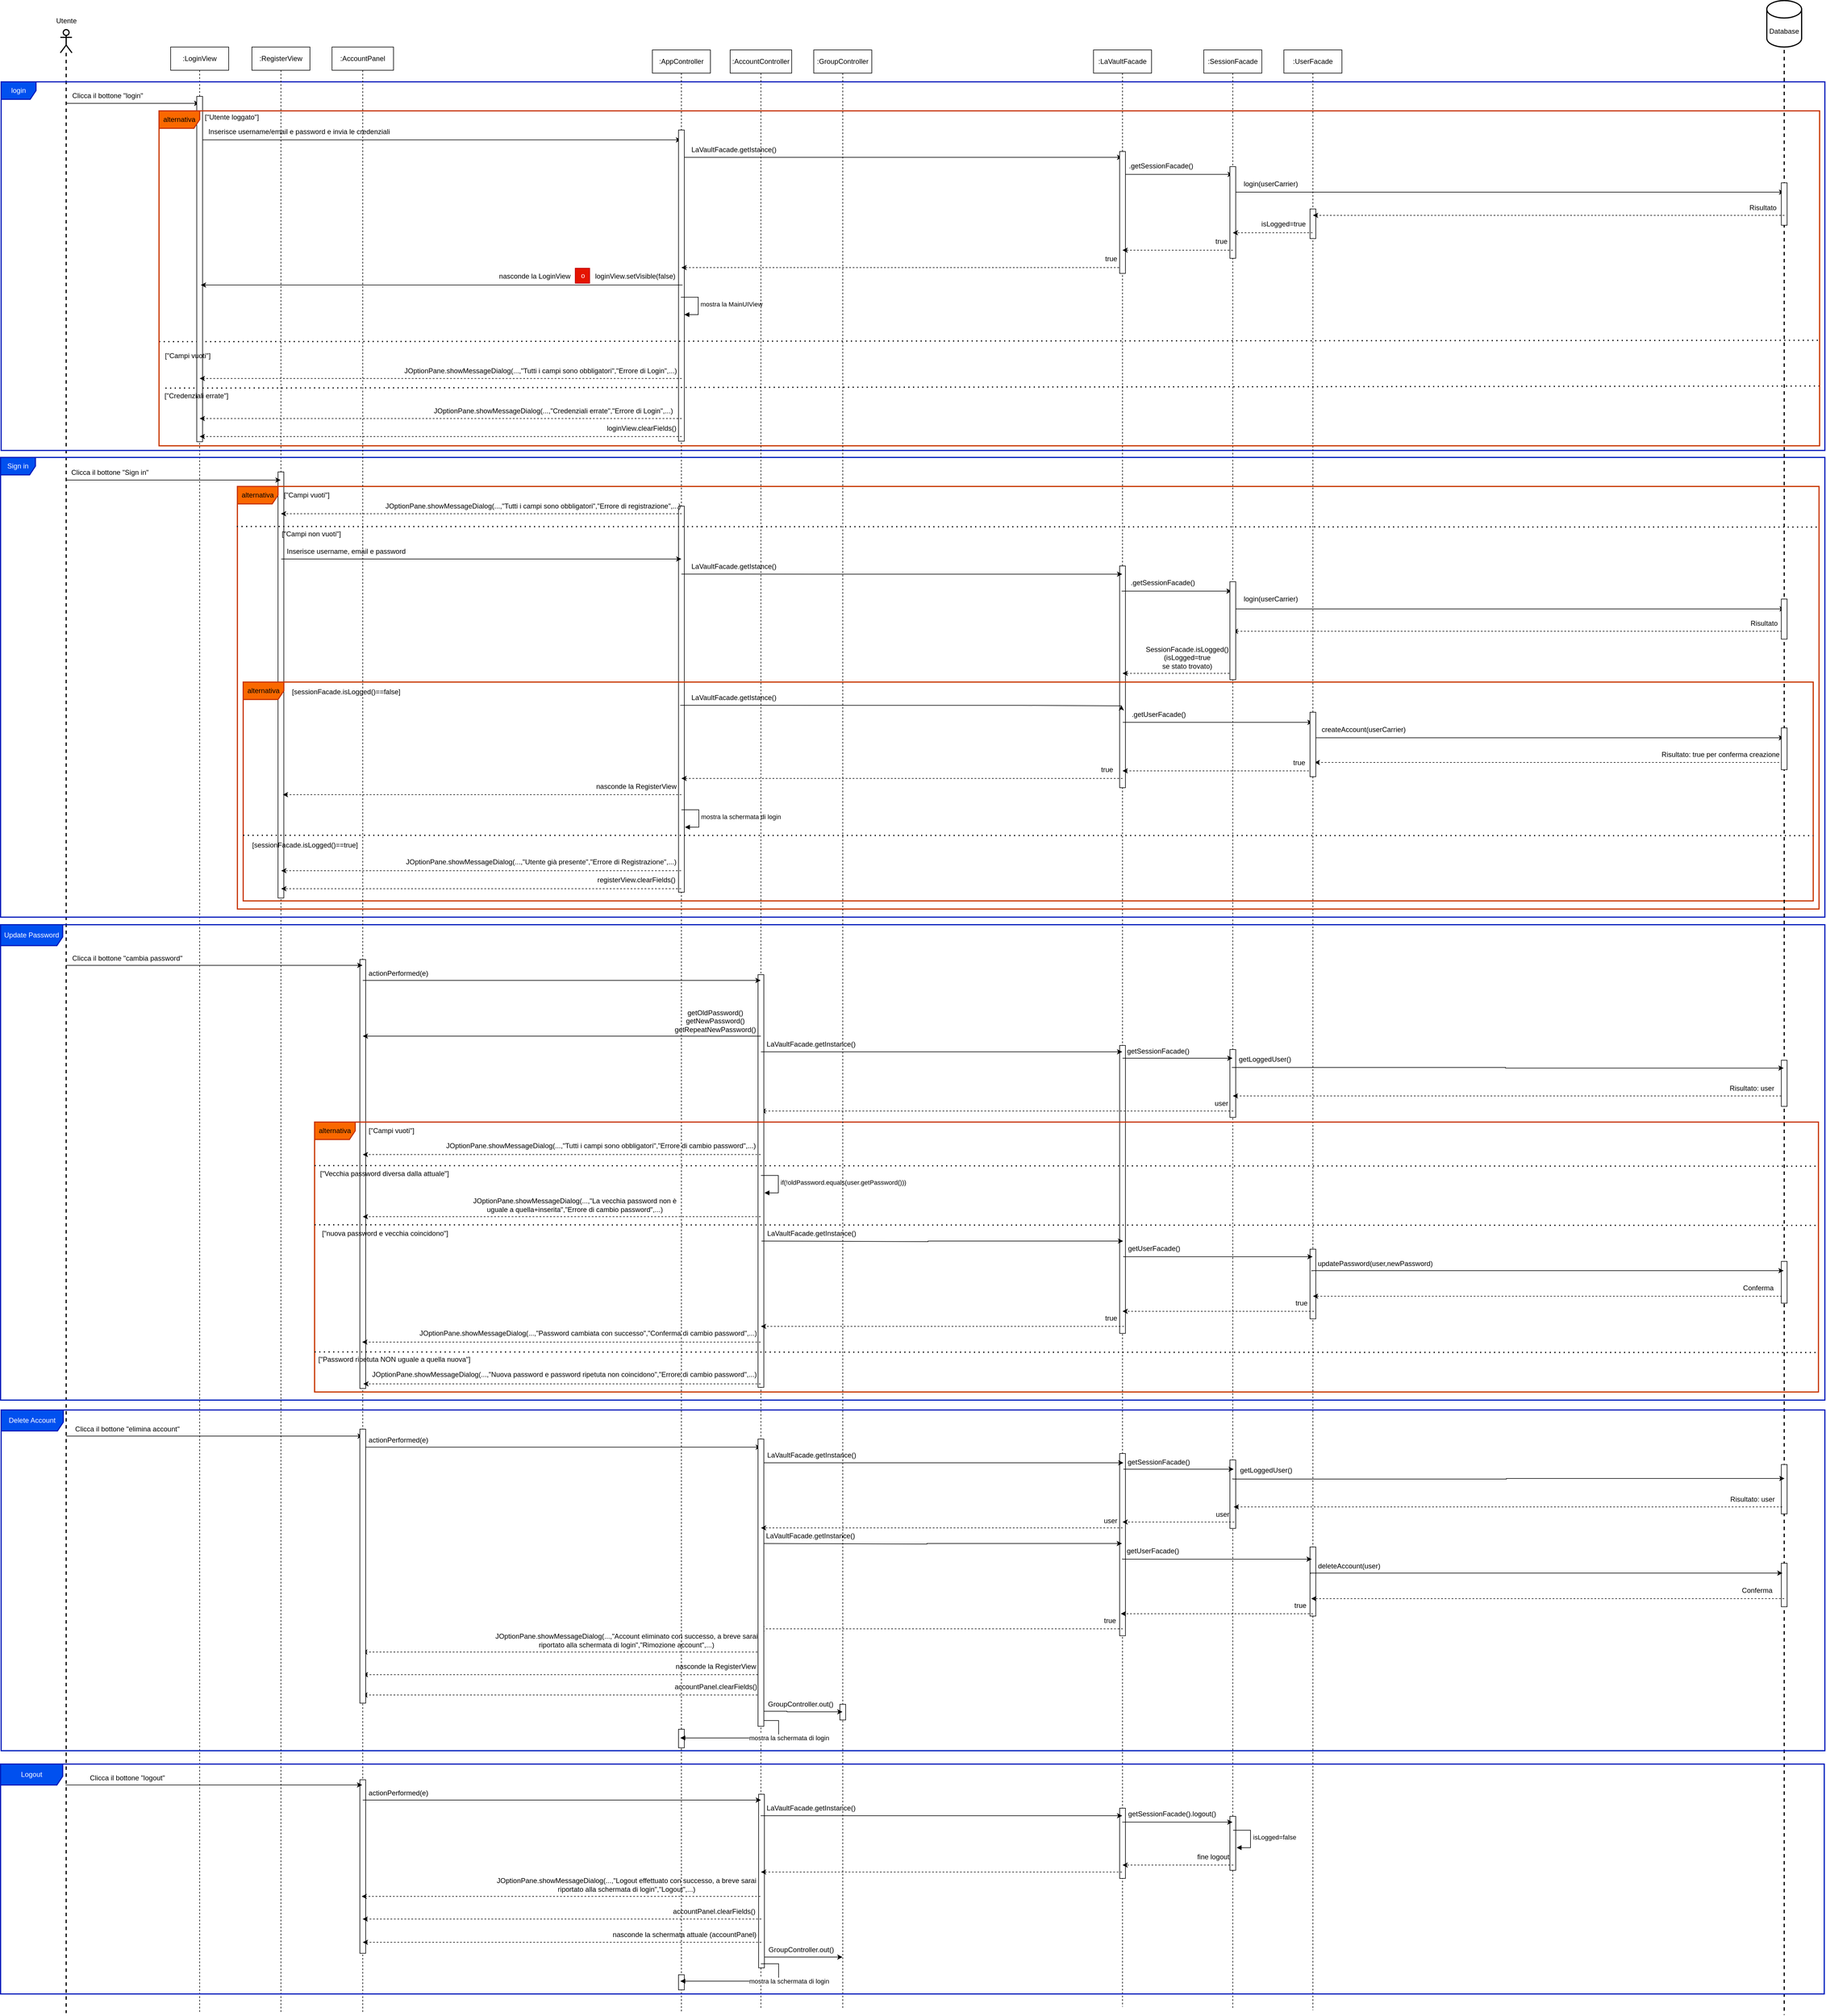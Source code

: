 <mxfile version="26.0.14">
  <diagram name="Pagina-1" id="cQy2ocB_fxUoCQ2ERHXt">
    <mxGraphModel grid="0" page="0" gridSize="10" guides="1" tooltips="1" connect="1" arrows="1" fold="1" pageScale="1" pageWidth="827" pageHeight="1169" math="0" shadow="0">
      <root>
        <mxCell id="0" />
        <mxCell id="1" parent="0" />
        <mxCell id="B-oGz2C5baCeHcSGAwt5-24" style="edgeStyle=orthogonalEdgeStyle;rounded=0;orthogonalLoop=1;jettySize=auto;html=1;curved=0;" edge="1" parent="1" target="B-oGz2C5baCeHcSGAwt5-21">
          <mxGeometry relative="1" as="geometry">
            <mxPoint x="-98.333" y="632" as="sourcePoint" />
            <mxPoint x="201.5" y="632" as="targetPoint" />
            <Array as="points">
              <mxPoint x="-98" y="672" />
            </Array>
          </mxGeometry>
        </mxCell>
        <mxCell id="B-oGz2C5baCeHcSGAwt5-15" value=":LoginView" style="shape=umlLifeline;perimeter=lifelinePerimeter;whiteSpace=wrap;html=1;container=1;dropTarget=0;collapsible=0;recursiveResize=0;outlineConnect=0;portConstraint=eastwest;newEdgeStyle={&quot;curved&quot;:0,&quot;rounded&quot;:0};" vertex="1" parent="1">
          <mxGeometry x="-148" y="512" width="100" height="3387" as="geometry" />
        </mxCell>
        <mxCell id="B-oGz2C5baCeHcSGAwt5-22" style="edgeStyle=orthogonalEdgeStyle;rounded=0;orthogonalLoop=1;jettySize=auto;html=1;curved=0;" edge="1" parent="1">
          <mxGeometry relative="1" as="geometry">
            <mxPoint x="-328.333" y="609.0" as="sourcePoint" />
            <mxPoint x="-98.5" y="609.0" as="targetPoint" />
            <Array as="points">
              <mxPoint x="-228" y="609" />
              <mxPoint x="-228" y="609" />
            </Array>
          </mxGeometry>
        </mxCell>
        <mxCell id="B-oGz2C5baCeHcSGAwt5-17" value="" style="shape=umlLifeline;perimeter=lifelinePerimeter;whiteSpace=wrap;html=1;container=1;dropTarget=0;collapsible=0;recursiveResize=0;outlineConnect=0;portConstraint=eastwest;newEdgeStyle={&quot;curved&quot;:0,&quot;rounded&quot;:0};participant=umlActor;size=40;strokeWidth=2;rounded=0;" vertex="1" parent="1">
          <mxGeometry x="-338" y="482" width="20" height="3417" as="geometry" />
        </mxCell>
        <mxCell id="B-oGz2C5baCeHcSGAwt5-18" value="Utente" style="text;html=1;align=center;verticalAlign=middle;resizable=0;points=[];autosize=1;strokeColor=none;fillColor=none;" vertex="1" parent="1">
          <mxGeometry x="-358" y="452" width="60" height="30" as="geometry" />
        </mxCell>
        <mxCell id="B-oGz2C5baCeHcSGAwt5-19" value="login" style="shape=umlFrame;whiteSpace=wrap;html=1;pointerEvents=0;fillColor=#0050ef;fontColor=#ffffff;strokeColor=#001DBC;strokeWidth=2;" vertex="1" parent="1">
          <mxGeometry x="-440" y="572" width="3142" height="635" as="geometry" />
        </mxCell>
        <mxCell id="B-oGz2C5baCeHcSGAwt5-34" style="edgeStyle=orthogonalEdgeStyle;rounded=0;orthogonalLoop=1;jettySize=auto;html=1;curved=0;" edge="1" parent="1" source="B-oGz2C5baCeHcSGAwt5-21" target="B-oGz2C5baCeHcSGAwt5-28">
          <mxGeometry relative="1" as="geometry">
            <Array as="points">
              <mxPoint x="1112" y="702" />
              <mxPoint x="1112" y="702" />
            </Array>
          </mxGeometry>
        </mxCell>
        <mxCell id="B-oGz2C5baCeHcSGAwt5-21" value=":AppController" style="shape=umlLifeline;perimeter=lifelinePerimeter;whiteSpace=wrap;html=1;container=1;dropTarget=0;collapsible=0;recursiveResize=0;outlineConnect=0;portConstraint=eastwest;newEdgeStyle={&quot;curved&quot;:0,&quot;rounded&quot;:0};" vertex="1" parent="1">
          <mxGeometry x="682" y="517" width="100" height="3381" as="geometry" />
        </mxCell>
        <mxCell id="B-oGz2C5baCeHcSGAwt5-71" value="" style="html=1;points=[[0,0,0,0,5],[0,1,0,0,-5],[1,0,0,0,5],[1,1,0,0,-5]];perimeter=orthogonalPerimeter;outlineConnect=0;targetShapes=umlLifeline;portConstraint=eastwest;newEdgeStyle={&quot;curved&quot;:0,&quot;rounded&quot;:0};" vertex="1" parent="B-oGz2C5baCeHcSGAwt5-21">
          <mxGeometry x="45" y="138" width="10" height="536" as="geometry" />
        </mxCell>
        <mxCell id="B-oGz2C5baCeHcSGAwt5-179" value="" style="html=1;points=[[0,0,0,0,5],[0,1,0,0,-5],[1,0,0,0,5],[1,1,0,0,-5]];perimeter=orthogonalPerimeter;outlineConnect=0;targetShapes=umlLifeline;portConstraint=eastwest;newEdgeStyle={&quot;curved&quot;:0,&quot;rounded&quot;:0};" vertex="1" parent="B-oGz2C5baCeHcSGAwt5-21">
          <mxGeometry x="45" y="786" width="10" height="665" as="geometry" />
        </mxCell>
        <mxCell id="H4YtO1ylQRDqALDeDLQf-90" value="" style="html=1;points=[[0,0,0,0,5],[0,1,0,0,-5],[1,0,0,0,5],[1,1,0,0,-5]];perimeter=orthogonalPerimeter;outlineConnect=0;targetShapes=umlLifeline;portConstraint=eastwest;newEdgeStyle={&quot;curved&quot;:0,&quot;rounded&quot;:0};" vertex="1" parent="B-oGz2C5baCeHcSGAwt5-21">
          <mxGeometry x="45" y="2893" width="10" height="32" as="geometry" />
        </mxCell>
        <mxCell id="H4YtO1ylQRDqALDeDLQf-107" value="" style="html=1;points=[[0,0,0,0,5],[0,1,0,0,-5],[1,0,0,0,5],[1,1,0,0,-5]];perimeter=orthogonalPerimeter;outlineConnect=0;targetShapes=umlLifeline;portConstraint=eastwest;newEdgeStyle={&quot;curved&quot;:0,&quot;rounded&quot;:0};" vertex="1" parent="B-oGz2C5baCeHcSGAwt5-21">
          <mxGeometry x="45" y="3316" width="10" height="26" as="geometry" />
        </mxCell>
        <mxCell id="B-oGz2C5baCeHcSGAwt5-23" value="&lt;div&gt;Clicca il bottone &quot;login&quot;&lt;/div&gt;" style="text;html=1;align=center;verticalAlign=middle;resizable=0;points=[];autosize=1;strokeColor=none;fillColor=none;" vertex="1" parent="1">
          <mxGeometry x="-327" y="583" width="140" height="26" as="geometry" />
        </mxCell>
        <mxCell id="B-oGz2C5baCeHcSGAwt5-25" value="Inserisce username/email e password&amp;nbsp;&lt;span style=&quot;background-color: transparent; color: light-dark(rgb(0, 0, 0), rgb(255, 255, 255));&quot;&gt;e invia le credenziali&lt;/span&gt;" style="text;html=1;align=center;verticalAlign=middle;resizable=0;points=[];autosize=1;strokeColor=none;fillColor=none;" vertex="1" parent="1">
          <mxGeometry x="-93" y="645" width="331" height="26" as="geometry" />
        </mxCell>
        <mxCell id="B-oGz2C5baCeHcSGAwt5-26" value=":RegisterView" style="shape=umlLifeline;perimeter=lifelinePerimeter;whiteSpace=wrap;html=1;container=1;dropTarget=0;collapsible=0;recursiveResize=0;outlineConnect=0;portConstraint=eastwest;newEdgeStyle={&quot;curved&quot;:0,&quot;rounded&quot;:0};" vertex="1" parent="1">
          <mxGeometry x="-8" y="512" width="100" height="3386" as="geometry" />
        </mxCell>
        <mxCell id="B-oGz2C5baCeHcSGAwt5-178" value="" style="html=1;points=[[0,0,0,0,5],[0,1,0,0,-5],[1,0,0,0,5],[1,1,0,0,-5]];perimeter=orthogonalPerimeter;outlineConnect=0;targetShapes=umlLifeline;portConstraint=eastwest;newEdgeStyle={&quot;curved&quot;:0,&quot;rounded&quot;:0};" vertex="1" parent="B-oGz2C5baCeHcSGAwt5-26">
          <mxGeometry x="45" y="732" width="10" height="734" as="geometry" />
        </mxCell>
        <mxCell id="B-oGz2C5baCeHcSGAwt5-101" style="edgeStyle=orthogonalEdgeStyle;rounded=0;orthogonalLoop=1;jettySize=auto;html=1;curved=0;" edge="1" parent="1">
          <mxGeometry relative="1" as="geometry">
            <mxPoint x="1492.394" y="731.39" as="sourcePoint" />
            <mxPoint x="1682" y="731.39" as="targetPoint" />
            <Array as="points">
              <mxPoint x="1544.5" y="731.39" />
              <mxPoint x="1544.5" y="731.39" />
            </Array>
          </mxGeometry>
        </mxCell>
        <mxCell id="B-oGz2C5baCeHcSGAwt5-28" value=":LaVaultFacade" style="shape=umlLifeline;perimeter=lifelinePerimeter;whiteSpace=wrap;html=1;container=1;dropTarget=0;collapsible=0;recursiveResize=0;outlineConnect=0;portConstraint=eastwest;newEdgeStyle={&quot;curved&quot;:0,&quot;rounded&quot;:0};" vertex="1" parent="1">
          <mxGeometry x="1442" y="517" width="100" height="3371" as="geometry" />
        </mxCell>
        <mxCell id="B-oGz2C5baCeHcSGAwt5-180" value="" style="html=1;points=[[0,0,0,0,5],[0,1,0,0,-5],[1,0,0,0,5],[1,1,0,0,-5]];perimeter=orthogonalPerimeter;outlineConnect=0;targetShapes=umlLifeline;portConstraint=eastwest;newEdgeStyle={&quot;curved&quot;:0,&quot;rounded&quot;:0};" vertex="1" parent="B-oGz2C5baCeHcSGAwt5-28">
          <mxGeometry x="45" y="889" width="10" height="382" as="geometry" />
        </mxCell>
        <mxCell id="H4YtO1ylQRDqALDeDLQf-4" value="" style="html=1;points=[[0,0,0,0,5],[0,1,0,0,-5],[1,0,0,0,5],[1,1,0,0,-5]];perimeter=orthogonalPerimeter;outlineConnect=0;targetShapes=umlLifeline;portConstraint=eastwest;newEdgeStyle={&quot;curved&quot;:0,&quot;rounded&quot;:0};" vertex="1" parent="B-oGz2C5baCeHcSGAwt5-28">
          <mxGeometry x="45" y="1715" width="10" height="496" as="geometry" />
        </mxCell>
        <mxCell id="H4YtO1ylQRDqALDeDLQf-97" value="" style="html=1;points=[[0,0,0,0,5],[0,1,0,0,-5],[1,0,0,0,5],[1,1,0,0,-5]];perimeter=orthogonalPerimeter;outlineConnect=0;targetShapes=umlLifeline;portConstraint=eastwest;newEdgeStyle={&quot;curved&quot;:0,&quot;rounded&quot;:0};" vertex="1" parent="B-oGz2C5baCeHcSGAwt5-28">
          <mxGeometry x="45" y="2418" width="10" height="314" as="geometry" />
        </mxCell>
        <mxCell id="H4YtO1ylQRDqALDeDLQf-102" value="" style="html=1;points=[[0,0,0,0,5],[0,1,0,0,-5],[1,0,0,0,5],[1,1,0,0,-5]];perimeter=orthogonalPerimeter;outlineConnect=0;targetShapes=umlLifeline;portConstraint=eastwest;newEdgeStyle={&quot;curved&quot;:0,&quot;rounded&quot;:0};" vertex="1" parent="B-oGz2C5baCeHcSGAwt5-28">
          <mxGeometry x="45" y="3029" width="10" height="121" as="geometry" />
        </mxCell>
        <mxCell id="B-oGz2C5baCeHcSGAwt5-38" style="edgeStyle=orthogonalEdgeStyle;rounded=0;orthogonalLoop=1;jettySize=auto;html=1;curved=0;" edge="1" parent="1" source="B-oGz2C5baCeHcSGAwt5-29">
          <mxGeometry relative="1" as="geometry">
            <mxPoint x="2632" y="762" as="targetPoint" />
            <Array as="points">
              <mxPoint x="2632" y="762" />
            </Array>
          </mxGeometry>
        </mxCell>
        <mxCell id="B-oGz2C5baCeHcSGAwt5-29" value=":SessionFacade" style="shape=umlLifeline;perimeter=lifelinePerimeter;whiteSpace=wrap;html=1;container=1;dropTarget=0;collapsible=0;recursiveResize=0;outlineConnect=0;portConstraint=eastwest;newEdgeStyle={&quot;curved&quot;:0,&quot;rounded&quot;:0};" vertex="1" parent="1">
          <mxGeometry x="1632" y="517" width="100" height="3375" as="geometry" />
        </mxCell>
        <mxCell id="H4YtO1ylQRDqALDeDLQf-5" value="" style="html=1;points=[[0,0,0,0,5],[0,1,0,0,-5],[1,0,0,0,5],[1,1,0,0,-5]];perimeter=orthogonalPerimeter;outlineConnect=0;targetShapes=umlLifeline;portConstraint=eastwest;newEdgeStyle={&quot;curved&quot;:0,&quot;rounded&quot;:0};" vertex="1" parent="B-oGz2C5baCeHcSGAwt5-29">
          <mxGeometry x="45" y="1722" width="10" height="117" as="geometry" />
        </mxCell>
        <mxCell id="H4YtO1ylQRDqALDeDLQf-94" value="" style="html=1;points=[[0,0,0,0,5],[0,1,0,0,-5],[1,0,0,0,5],[1,1,0,0,-5]];perimeter=orthogonalPerimeter;outlineConnect=0;targetShapes=umlLifeline;portConstraint=eastwest;newEdgeStyle={&quot;curved&quot;:0,&quot;rounded&quot;:0};" vertex="1" parent="B-oGz2C5baCeHcSGAwt5-29">
          <mxGeometry x="45" y="2429" width="10" height="118" as="geometry" />
        </mxCell>
        <mxCell id="H4YtO1ylQRDqALDeDLQf-103" value="" style="html=1;points=[[0,0,0,0,5],[0,1,0,0,-5],[1,0,0,0,5],[1,1,0,0,-5]];perimeter=orthogonalPerimeter;outlineConnect=0;targetShapes=umlLifeline;portConstraint=eastwest;newEdgeStyle={&quot;curved&quot;:0,&quot;rounded&quot;:0};" vertex="1" parent="B-oGz2C5baCeHcSGAwt5-29">
          <mxGeometry x="45" y="3043" width="10" height="93" as="geometry" />
        </mxCell>
        <mxCell id="B-oGz2C5baCeHcSGAwt5-30" value=":UserFacade" style="shape=umlLifeline;perimeter=lifelinePerimeter;whiteSpace=wrap;html=1;container=1;dropTarget=0;collapsible=0;recursiveResize=0;outlineConnect=0;portConstraint=eastwest;newEdgeStyle={&quot;curved&quot;:0,&quot;rounded&quot;:0};" vertex="1" parent="1">
          <mxGeometry x="1770" y="517" width="100" height="3377" as="geometry" />
        </mxCell>
        <mxCell id="H4YtO1ylQRDqALDeDLQf-6" value="" style="html=1;points=[[0,0,0,0,5],[0,1,0,0,-5],[1,0,0,0,5],[1,1,0,0,-5]];perimeter=orthogonalPerimeter;outlineConnect=0;targetShapes=umlLifeline;portConstraint=eastwest;newEdgeStyle={&quot;curved&quot;:0,&quot;rounded&quot;:0};" vertex="1" parent="B-oGz2C5baCeHcSGAwt5-30">
          <mxGeometry x="45" y="2066" width="10" height="120" as="geometry" />
        </mxCell>
        <mxCell id="H4YtO1ylQRDqALDeDLQf-96" value="" style="html=1;points=[[0,0,0,0,5],[0,1,0,0,-5],[1,0,0,0,5],[1,1,0,0,-5]];perimeter=orthogonalPerimeter;outlineConnect=0;targetShapes=umlLifeline;portConstraint=eastwest;newEdgeStyle={&quot;curved&quot;:0,&quot;rounded&quot;:0};" vertex="1" parent="B-oGz2C5baCeHcSGAwt5-30">
          <mxGeometry x="45" y="2579" width="10" height="119" as="geometry" />
        </mxCell>
        <mxCell id="B-oGz2C5baCeHcSGAwt5-35" value="LaVaultFacade.getIstance()" style="text;html=1;align=center;verticalAlign=middle;resizable=0;points=[];autosize=1;strokeColor=none;fillColor=none;" vertex="1" parent="1">
          <mxGeometry x="739" y="676" width="165" height="26" as="geometry" />
        </mxCell>
        <mxCell id="B-oGz2C5baCeHcSGAwt5-37" value="login(userCarrier)" style="text;html=1;align=center;verticalAlign=middle;resizable=0;points=[];autosize=1;strokeColor=none;fillColor=none;" vertex="1" parent="1">
          <mxGeometry x="1687" y="733" width="120" height="30" as="geometry" />
        </mxCell>
        <mxCell id="B-oGz2C5baCeHcSGAwt5-52" value="" style="endArrow=classic;html=1;rounded=0;dashed=1;" edge="1" parent="1">
          <mxGeometry width="50" height="50" relative="1" as="geometry">
            <mxPoint x="1683" y="2345" as="sourcePoint" />
            <mxPoint x="868.5" y="2345" as="targetPoint" />
          </mxGeometry>
        </mxCell>
        <mxCell id="B-oGz2C5baCeHcSGAwt5-54" value="" style="endArrow=classic;html=1;rounded=0;dashed=1;" edge="1" parent="1" target="B-oGz2C5baCeHcSGAwt5-30">
          <mxGeometry width="50" height="50" relative="1" as="geometry">
            <mxPoint x="2634" y="2664" as="sourcePoint" />
            <mxPoint x="2564" y="2664" as="targetPoint" />
          </mxGeometry>
        </mxCell>
        <mxCell id="B-oGz2C5baCeHcSGAwt5-55" value="" style="endArrow=classic;html=1;rounded=0;dashed=1;" edge="1" parent="1" target="B-oGz2C5baCeHcSGAwt5-29">
          <mxGeometry width="50" height="50" relative="1" as="geometry">
            <mxPoint x="2627" y="2319" as="sourcePoint" />
            <mxPoint x="2557" y="2319" as="targetPoint" />
          </mxGeometry>
        </mxCell>
        <mxCell id="B-oGz2C5baCeHcSGAwt5-56" value="" style="endArrow=classic;html=1;rounded=0;dashed=1;" edge="1" parent="1" target="B-oGz2C5baCeHcSGAwt5-28">
          <mxGeometry width="50" height="50" relative="1" as="geometry">
            <mxPoint x="1819" y="1759" as="sourcePoint" />
            <mxPoint x="1749" y="1759" as="targetPoint" />
          </mxGeometry>
        </mxCell>
        <mxCell id="B-oGz2C5baCeHcSGAwt5-58" value="isLogged=true" style="text;html=1;align=center;verticalAlign=middle;resizable=0;points=[];autosize=1;strokeColor=none;fillColor=none;" vertex="1" parent="1">
          <mxGeometry x="1719" y="801.5" width="100" height="30" as="geometry" />
        </mxCell>
        <mxCell id="B-oGz2C5baCeHcSGAwt5-61" value="" style="endArrow=classic;html=1;rounded=0;dashed=1;" edge="1" parent="1">
          <mxGeometry width="50" height="50" relative="1" as="geometry">
            <mxPoint x="1492.07" y="892" as="sourcePoint" />
            <mxPoint x="731.999" y="892" as="targetPoint" />
          </mxGeometry>
        </mxCell>
        <mxCell id="B-oGz2C5baCeHcSGAwt5-65" value="true" style="text;html=1;align=center;verticalAlign=middle;resizable=0;points=[];autosize=1;strokeColor=none;fillColor=none;" vertex="1" parent="1">
          <mxGeometry x="1642" y="832" width="40" height="30" as="geometry" />
        </mxCell>
        <mxCell id="B-oGz2C5baCeHcSGAwt5-67" value="true" style="text;html=1;align=center;verticalAlign=middle;resizable=0;points=[];autosize=1;strokeColor=none;fillColor=none;" vertex="1" parent="1">
          <mxGeometry x="1452" y="862" width="40" height="30" as="geometry" />
        </mxCell>
        <mxCell id="B-oGz2C5baCeHcSGAwt5-70" value="loginView.setVisible(false)" style="text;html=1;align=center;verticalAlign=middle;resizable=0;points=[];autosize=1;strokeColor=none;fillColor=none;" vertex="1" parent="1">
          <mxGeometry x="572" y="892" width="160" height="30" as="geometry" />
        </mxCell>
        <mxCell id="B-oGz2C5baCeHcSGAwt5-72" value="mostra la MainUIView" style="html=1;align=left;spacingLeft=2;endArrow=block;rounded=0;edgeStyle=orthogonalEdgeStyle;curved=0;rounded=0;" edge="1" parent="1" target="B-oGz2C5baCeHcSGAwt5-71">
          <mxGeometry relative="1" as="geometry">
            <mxPoint x="731" y="943" as="sourcePoint" />
            <Array as="points">
              <mxPoint x="761" y="973" />
            </Array>
          </mxGeometry>
        </mxCell>
        <mxCell id="B-oGz2C5baCeHcSGAwt5-73" value="" style="endArrow=none;dashed=1;html=1;dashPattern=1 3;strokeWidth=2;rounded=0;entryX=1;entryY=0.685;entryDx=0;entryDy=0;entryPerimeter=0;flowAnimation=1;exitX=0;exitY=0.689;exitDx=0;exitDy=0;exitPerimeter=0;" edge="1" parent="1" source="B-oGz2C5baCeHcSGAwt5-128">
          <mxGeometry width="50" height="50" relative="1" as="geometry">
            <mxPoint x="-178" y="1030" as="sourcePoint" />
            <mxPoint x="2692" y="1017.245" as="targetPoint" />
          </mxGeometry>
        </mxCell>
        <mxCell id="B-oGz2C5baCeHcSGAwt5-77" value="JOptionPane.showMessageDialog(...,&quot;Tutti i campi sono obbligatori&quot;,&quot;Errore di Login&quot;,...)" style="text;html=1;align=center;verticalAlign=middle;resizable=0;points=[];autosize=1;strokeColor=none;fillColor=none;" vertex="1" parent="1">
          <mxGeometry x="245" y="1057" width="487" height="26" as="geometry" />
        </mxCell>
        <mxCell id="B-oGz2C5baCeHcSGAwt5-78" value="" style="endArrow=none;dashed=1;html=1;dashPattern=1 3;strokeWidth=2;rounded=0;entryX=1.001;entryY=0.586;entryDx=0;entryDy=0;entryPerimeter=0;flowAnimation=1;exitX=0.086;exitY=-0.016;exitDx=0;exitDy=0;exitPerimeter=0;" edge="1" parent="1" source="B-oGz2C5baCeHcSGAwt5-87">
          <mxGeometry width="50" height="50" relative="1" as="geometry">
            <mxPoint x="-178" y="1100" as="sourcePoint" />
            <mxPoint x="2695" y="1096" as="targetPoint" />
          </mxGeometry>
        </mxCell>
        <mxCell id="B-oGz2C5baCeHcSGAwt5-81" value="JOptionPane.showMessageDialog(...,&quot;Credenziali errate&quot;,&quot;Errore di Login&quot;,...)" style="text;html=1;align=center;verticalAlign=middle;resizable=0;points=[];autosize=1;strokeColor=none;fillColor=none;" vertex="1" parent="1">
          <mxGeometry x="296" y="1126" width="430" height="26" as="geometry" />
        </mxCell>
        <mxCell id="B-oGz2C5baCeHcSGAwt5-83" value="loginView.clearFields()" style="text;html=1;align=center;verticalAlign=middle;resizable=0;points=[];autosize=1;strokeColor=none;fillColor=none;" vertex="1" parent="1">
          <mxGeometry x="594" y="1156" width="138" height="26" as="geometry" />
        </mxCell>
        <mxCell id="B-oGz2C5baCeHcSGAwt5-84" value="nasconde la LoginView" style="text;html=1;align=center;verticalAlign=middle;resizable=0;points=[];autosize=1;strokeColor=none;fillColor=none;" vertex="1" parent="1">
          <mxGeometry x="408" y="894" width="141" height="26" as="geometry" />
        </mxCell>
        <mxCell id="B-oGz2C5baCeHcSGAwt5-85" value="o" style="text;html=1;align=center;verticalAlign=middle;resizable=0;points=[];autosize=1;strokeColor=#B20000;fillColor=#e51400;fontColor=#ffffff;" vertex="1" parent="1">
          <mxGeometry x="549" y="893" width="25" height="26" as="geometry" />
        </mxCell>
        <mxCell id="B-oGz2C5baCeHcSGAwt5-86" value="" style="html=1;points=[[0,0,0,0,5],[0,1,0,0,-5],[1,0,0,0,5],[1,1,0,0,-5]];perimeter=orthogonalPerimeter;outlineConnect=0;targetShapes=umlLifeline;portConstraint=eastwest;newEdgeStyle={&quot;curved&quot;:0,&quot;rounded&quot;:0};" vertex="1" parent="1">
          <mxGeometry x="-103" y="597" width="10" height="595" as="geometry" />
        </mxCell>
        <mxCell id="B-oGz2C5baCeHcSGAwt5-87" value="[&quot;Credenziali errate&quot;]" style="text;html=1;align=center;verticalAlign=middle;resizable=0;points=[];autosize=1;strokeColor=none;fillColor=none;" vertex="1" parent="1">
          <mxGeometry x="-168" y="1100" width="128" height="26" as="geometry" />
        </mxCell>
        <mxCell id="B-oGz2C5baCeHcSGAwt5-88" value="[&quot;Campi vuoti&quot;]" style="text;html=1;align=center;verticalAlign=middle;resizable=0;points=[];autosize=1;strokeColor=none;fillColor=none;" vertex="1" parent="1">
          <mxGeometry x="-168" y="1031" width="97" height="26" as="geometry" />
        </mxCell>
        <mxCell id="B-oGz2C5baCeHcSGAwt5-89" value="[&quot;Utente loggato&quot;]" style="text;html=1;align=center;verticalAlign=middle;resizable=0;points=[];autosize=1;strokeColor=none;fillColor=none;" vertex="1" parent="1">
          <mxGeometry x="-103" y="618" width="120" height="30" as="geometry" />
        </mxCell>
        <mxCell id="B-oGz2C5baCeHcSGAwt5-90" value="" style="html=1;points=[[0,0,0,0,5],[0,1,0,0,-5],[1,0,0,0,5],[1,1,0,0,-5]];perimeter=orthogonalPerimeter;outlineConnect=0;targetShapes=umlLifeline;portConstraint=eastwest;newEdgeStyle={&quot;curved&quot;:0,&quot;rounded&quot;:0};" vertex="1" parent="1">
          <mxGeometry x="1487" y="692" width="10" height="210" as="geometry" />
        </mxCell>
        <mxCell id="B-oGz2C5baCeHcSGAwt5-92" value="" style="html=1;points=[[0,0,0,0,5],[0,1,0,0,-5],[1,0,0,0,5],[1,1,0,0,-5]];perimeter=orthogonalPerimeter;outlineConnect=0;targetShapes=umlLifeline;portConstraint=eastwest;newEdgeStyle={&quot;curved&quot;:0,&quot;rounded&quot;:0};" vertex="1" parent="1">
          <mxGeometry x="1677" y="718" width="10" height="158" as="geometry" />
        </mxCell>
        <mxCell id="B-oGz2C5baCeHcSGAwt5-93" value="" style="html=1;points=[[0,0,0,0,5],[0,1,0,0,-5],[1,0,0,0,5],[1,1,0,0,-5]];perimeter=orthogonalPerimeter;outlineConnect=0;targetShapes=umlLifeline;portConstraint=eastwest;newEdgeStyle={&quot;curved&quot;:0,&quot;rounded&quot;:0};" vertex="1" parent="1">
          <mxGeometry x="1815" y="791" width="10" height="51" as="geometry" />
        </mxCell>
        <mxCell id="B-oGz2C5baCeHcSGAwt5-96" value="alternativa" style="shape=umlFrame;whiteSpace=wrap;html=1;pointerEvents=0;width=70;height=30;fillColor=#fa6800;fontColor=#000000;strokeColor=#C73500;strokeWidth=2;" vertex="1" parent="1">
          <mxGeometry x="-33" y="1269" width="2725" height="728" as="geometry" />
        </mxCell>
        <mxCell id="B-oGz2C5baCeHcSGAwt5-97" value="Sign in" style="shape=umlFrame;whiteSpace=wrap;html=1;pointerEvents=0;fillColor=#0050ef;fontColor=#ffffff;strokeColor=#001DBC;strokeWidth=2;" vertex="1" parent="1">
          <mxGeometry x="-441" y="1219" width="3143" height="792" as="geometry" />
        </mxCell>
        <mxCell id="B-oGz2C5baCeHcSGAwt5-122" style="edgeStyle=orthogonalEdgeStyle;rounded=0;orthogonalLoop=1;jettySize=auto;html=1;curved=0;" edge="1" parent="1" target="H4YtO1ylQRDqALDeDLQf-56">
          <mxGeometry relative="1" as="geometry">
            <mxPoint x="868.004" y="3802.51" as="sourcePoint" />
            <mxPoint x="1057.61" y="3802.51" as="targetPoint" />
            <Array as="points">
              <mxPoint x="970" y="3803" />
              <mxPoint x="970" y="3803" />
            </Array>
          </mxGeometry>
        </mxCell>
        <mxCell id="B-oGz2C5baCeHcSGAwt5-124" style="edgeStyle=orthogonalEdgeStyle;rounded=0;orthogonalLoop=1;jettySize=auto;html=1;curved=0;" edge="1" parent="1" target="B-oGz2C5baCeHcSGAwt5-26">
          <mxGeometry relative="1" as="geometry">
            <mxPoint x="-327.996" y="1258.01" as="sourcePoint" />
            <mxPoint x="-138.39" y="1258.01" as="targetPoint" />
            <Array as="points">
              <mxPoint x="-60" y="1258" />
              <mxPoint x="-60" y="1258" />
            </Array>
          </mxGeometry>
        </mxCell>
        <mxCell id="B-oGz2C5baCeHcSGAwt5-125" value="Clicca il bottone &quot;Sign in&quot;" style="text;html=1;align=center;verticalAlign=middle;resizable=0;points=[];autosize=1;strokeColor=none;fillColor=none;" vertex="1" parent="1">
          <mxGeometry x="-329" y="1232" width="151" height="26" as="geometry" />
        </mxCell>
        <mxCell id="B-oGz2C5baCeHcSGAwt5-126" style="edgeStyle=orthogonalEdgeStyle;rounded=0;orthogonalLoop=1;jettySize=auto;html=1;curved=0;" edge="1" parent="1">
          <mxGeometry relative="1" as="geometry">
            <mxPoint x="42.504" y="1394.01" as="sourcePoint" />
            <mxPoint x="732.0" y="1393.957" as="targetPoint" />
            <Array as="points">
              <mxPoint x="546.5" y="1394" />
              <mxPoint x="546.5" y="1394" />
            </Array>
          </mxGeometry>
        </mxCell>
        <mxCell id="B-oGz2C5baCeHcSGAwt5-127" value="Inserisce username, email e password" style="text;html=1;align=center;verticalAlign=middle;resizable=0;points=[];autosize=1;strokeColor=none;fillColor=none;" vertex="1" parent="1">
          <mxGeometry x="42.5" y="1368" width="223" height="26" as="geometry" />
        </mxCell>
        <mxCell id="B-oGz2C5baCeHcSGAwt5-128" value="alternativa" style="shape=umlFrame;whiteSpace=wrap;html=1;pointerEvents=0;width=70;height=30;fillColor=#fa6800;fontColor=#000000;strokeColor=#C73500;strokeWidth=2;" vertex="1" parent="1">
          <mxGeometry x="-168" y="622" width="2861" height="577" as="geometry" />
        </mxCell>
        <mxCell id="B-oGz2C5baCeHcSGAwt5-129" value="[&quot;Campi vuoti&quot;]" style="text;html=1;align=center;verticalAlign=middle;resizable=0;points=[];autosize=1;strokeColor=none;fillColor=none;" vertex="1" parent="1">
          <mxGeometry x="37" y="1271" width="97" height="26" as="geometry" />
        </mxCell>
        <mxCell id="B-oGz2C5baCeHcSGAwt5-130" value="" style="endArrow=classic;html=1;rounded=0;dashed=1;" edge="1" parent="1" target="B-oGz2C5baCeHcSGAwt5-26">
          <mxGeometry width="50" height="50" relative="1" as="geometry">
            <mxPoint x="732.55" y="1316" as="sourcePoint" />
            <mxPoint x="42" y="1316" as="targetPoint" />
          </mxGeometry>
        </mxCell>
        <mxCell id="B-oGz2C5baCeHcSGAwt5-131" value="JOptionPane.showMessageDialog(...,&quot;Tutti i campi sono obbligatori&quot;,&quot;Errore di registrazione&quot;,...)" style="text;html=1;align=center;verticalAlign=middle;resizable=0;points=[];autosize=1;strokeColor=none;fillColor=none;" vertex="1" parent="1">
          <mxGeometry x="212" y="1290" width="527" height="26" as="geometry" />
        </mxCell>
        <mxCell id="B-oGz2C5baCeHcSGAwt5-132" value="" style="endArrow=none;dashed=1;html=1;dashPattern=1 3;strokeWidth=2;rounded=0;flowAnimation=1;exitX=0;exitY=0.098;exitDx=0;exitDy=0;exitPerimeter=0;" edge="1" parent="1">
          <mxGeometry width="50" height="50" relative="1" as="geometry">
            <mxPoint x="-34" y="1338.002" as="sourcePoint" />
            <mxPoint x="2692" y="1339" as="targetPoint" />
          </mxGeometry>
        </mxCell>
        <mxCell id="B-oGz2C5baCeHcSGAwt5-133" value="[&quot;Campi non vuoti&quot;]" style="text;html=1;align=center;verticalAlign=middle;resizable=0;points=[];autosize=1;strokeColor=none;fillColor=none;" vertex="1" parent="1">
          <mxGeometry x="34" y="1338" width="120" height="26" as="geometry" />
        </mxCell>
        <mxCell id="B-oGz2C5baCeHcSGAwt5-134" style="edgeStyle=orthogonalEdgeStyle;rounded=0;orthogonalLoop=1;jettySize=auto;html=1;curved=0;" edge="1" parent="1" target="B-oGz2C5baCeHcSGAwt5-28">
          <mxGeometry relative="1" as="geometry">
            <mxPoint x="732.004" y="1420.05" as="sourcePoint" />
            <mxPoint x="1421.5" y="1419.997" as="targetPoint" />
            <Array as="points">
              <mxPoint x="1322" y="1421" />
              <mxPoint x="1322" y="1421" />
            </Array>
          </mxGeometry>
        </mxCell>
        <mxCell id="B-oGz2C5baCeHcSGAwt5-136" value="LaVaultFacade.getIstance()" style="text;html=1;align=center;verticalAlign=middle;resizable=0;points=[];autosize=1;strokeColor=none;fillColor=none;" vertex="1" parent="1">
          <mxGeometry x="739" y="1394" width="165" height="26" as="geometry" />
        </mxCell>
        <mxCell id="B-oGz2C5baCeHcSGAwt5-137" style="edgeStyle=orthogonalEdgeStyle;rounded=0;orthogonalLoop=1;jettySize=auto;html=1;curved=0;" edge="1" parent="1">
          <mxGeometry relative="1" as="geometry">
            <mxPoint x="1490.394" y="1449.39" as="sourcePoint" />
            <mxPoint x="1680" y="1449.39" as="targetPoint" />
            <Array as="points">
              <mxPoint x="1542.5" y="1449.39" />
              <mxPoint x="1542.5" y="1449.39" />
            </Array>
          </mxGeometry>
        </mxCell>
        <mxCell id="B-oGz2C5baCeHcSGAwt5-138" value="login(userCarrier)" style="text;html=1;align=center;verticalAlign=middle;resizable=0;points=[];autosize=1;strokeColor=none;fillColor=none;" vertex="1" parent="1">
          <mxGeometry x="1687" y="1448" width="120" height="30" as="geometry" />
        </mxCell>
        <mxCell id="B-oGz2C5baCeHcSGAwt5-140" style="edgeStyle=orthogonalEdgeStyle;rounded=0;orthogonalLoop=1;jettySize=auto;html=1;curved=0;" edge="1" parent="1">
          <mxGeometry relative="1" as="geometry">
            <mxPoint x="2633" y="1480" as="targetPoint" />
            <mxPoint x="1682" y="1480" as="sourcePoint" />
            <Array as="points">
              <mxPoint x="2633" y="1480" />
            </Array>
          </mxGeometry>
        </mxCell>
        <mxCell id="B-oGz2C5baCeHcSGAwt5-142" value="Risultato" style="text;html=1;align=center;verticalAlign=middle;resizable=0;points=[];autosize=1;strokeColor=none;fillColor=none;" vertex="1" parent="1">
          <mxGeometry x="2562" y="775.5" width="65" height="26" as="geometry" />
        </mxCell>
        <mxCell id="B-oGz2C5baCeHcSGAwt5-143" value="" style="endArrow=classic;html=1;rounded=0;dashed=1;" edge="1" parent="1" target="B-oGz2C5baCeHcSGAwt5-29">
          <mxGeometry width="50" height="50" relative="1" as="geometry">
            <mxPoint x="2634.33" y="1518.5" as="sourcePoint" />
            <mxPoint x="1821.997" y="1518.5" as="targetPoint" />
          </mxGeometry>
        </mxCell>
        <mxCell id="B-oGz2C5baCeHcSGAwt5-144" value="Risultato" style="text;html=1;align=center;verticalAlign=middle;resizable=0;points=[];autosize=1;strokeColor=none;fillColor=none;" vertex="1" parent="1">
          <mxGeometry x="2564" y="1492" width="65" height="26" as="geometry" />
        </mxCell>
        <mxCell id="B-oGz2C5baCeHcSGAwt5-147" value="" style="endArrow=classic;html=1;rounded=0;dashed=1;" edge="1" parent="1">
          <mxGeometry width="50" height="50" relative="1" as="geometry">
            <mxPoint x="1682.07" y="1591" as="sourcePoint" />
            <mxPoint x="1491.999" y="1591" as="targetPoint" />
          </mxGeometry>
        </mxCell>
        <mxCell id="B-oGz2C5baCeHcSGAwt5-148" value="SessionFacade.isLogged()&lt;div&gt;(isLogged=true&lt;div&gt;se stato trovato)&lt;/div&gt;&lt;/div&gt;" style="text;html=1;align=center;verticalAlign=middle;resizable=0;points=[];autosize=1;strokeColor=none;fillColor=none;" vertex="1" parent="1">
          <mxGeometry x="1522" y="1536" width="161" height="55" as="geometry" />
        </mxCell>
        <mxCell id="B-oGz2C5baCeHcSGAwt5-149" value="alternativa" style="shape=umlFrame;whiteSpace=wrap;html=1;pointerEvents=0;width=70;height=30;fillColor=#fa6800;fontColor=#000000;strokeColor=#C73500;strokeWidth=2;" vertex="1" parent="1">
          <mxGeometry x="-23" y="1606" width="2705" height="377" as="geometry" />
        </mxCell>
        <mxCell id="B-oGz2C5baCeHcSGAwt5-151" value="[sessionFacade.isLogged()==false]" style="text;html=1;align=center;verticalAlign=middle;resizable=0;points=[];autosize=1;strokeColor=none;fillColor=none;" vertex="1" parent="1">
          <mxGeometry x="51.5" y="1610" width="205" height="26" as="geometry" />
        </mxCell>
        <mxCell id="B-oGz2C5baCeHcSGAwt5-152" style="edgeStyle=orthogonalEdgeStyle;rounded=0;orthogonalLoop=1;jettySize=auto;html=1;curved=0;" edge="1" parent="1">
          <mxGeometry relative="1" as="geometry">
            <mxPoint x="730.004" y="1646.05" as="sourcePoint" />
            <mxPoint x="1490" y="1646" as="targetPoint" />
            <Array as="points">
              <mxPoint x="1320" y="1647" />
              <mxPoint x="1320" y="1647" />
            </Array>
          </mxGeometry>
        </mxCell>
        <mxCell id="B-oGz2C5baCeHcSGAwt5-153" value="LaVaultFacade.getIstance()" style="text;html=1;align=center;verticalAlign=middle;resizable=0;points=[];autosize=1;strokeColor=none;fillColor=none;" vertex="1" parent="1">
          <mxGeometry x="739" y="1620" width="165" height="26" as="geometry" />
        </mxCell>
        <mxCell id="B-oGz2C5baCeHcSGAwt5-154" style="edgeStyle=orthogonalEdgeStyle;rounded=0;orthogonalLoop=1;jettySize=auto;html=1;curved=0;" edge="1" parent="1" target="B-oGz2C5baCeHcSGAwt5-30">
          <mxGeometry relative="1" as="geometry">
            <mxPoint x="1492.394" y="1675.39" as="sourcePoint" />
            <mxPoint x="1682" y="1675" as="targetPoint" />
            <Array as="points">
              <mxPoint x="1740" y="1676" />
              <mxPoint x="1740" y="1676" />
            </Array>
          </mxGeometry>
        </mxCell>
        <mxCell id="B-oGz2C5baCeHcSGAwt5-155" value="createAccount(userCarrier)" style="text;html=1;align=center;verticalAlign=middle;resizable=0;points=[];autosize=1;strokeColor=none;fillColor=none;" vertex="1" parent="1">
          <mxGeometry x="1825" y="1675" width="163" height="26" as="geometry" />
        </mxCell>
        <mxCell id="B-oGz2C5baCeHcSGAwt5-159" value="" style="endArrow=classic;html=1;rounded=0;" edge="1" parent="1">
          <mxGeometry width="50" height="50" relative="1" as="geometry">
            <mxPoint x="1818.999" y="1702" as="sourcePoint" />
            <mxPoint x="2631.527" y="1702" as="targetPoint" />
          </mxGeometry>
        </mxCell>
        <mxCell id="B-oGz2C5baCeHcSGAwt5-160" value="" style="endArrow=classic;html=1;rounded=0;dashed=1;" edge="1" parent="1">
          <mxGeometry width="50" height="50" relative="1" as="geometry">
            <mxPoint x="2635.33" y="1744.5" as="sourcePoint" />
            <mxPoint x="1822.997" y="1744.5" as="targetPoint" />
          </mxGeometry>
        </mxCell>
        <mxCell id="B-oGz2C5baCeHcSGAwt5-161" value="Risultato: true per conferma creazione" style="text;html=1;align=center;verticalAlign=middle;resizable=0;points=[];autosize=1;strokeColor=none;fillColor=none;" vertex="1" parent="1">
          <mxGeometry x="2411" y="1718" width="221" height="26" as="geometry" />
        </mxCell>
        <mxCell id="B-oGz2C5baCeHcSGAwt5-163" value="" style="endArrow=classic;html=1;rounded=0;dashed=1;" edge="1" parent="1" target="B-oGz2C5baCeHcSGAwt5-21">
          <mxGeometry width="50" height="50" relative="1" as="geometry">
            <mxPoint x="1492" y="1772" as="sourcePoint" />
            <mxPoint x="1164" y="1772" as="targetPoint" />
          </mxGeometry>
        </mxCell>
        <mxCell id="B-oGz2C5baCeHcSGAwt5-168" value="mostra la schermata di login" style="html=1;align=left;spacingLeft=2;endArrow=block;rounded=0;edgeStyle=orthogonalEdgeStyle;curved=0;rounded=0;" edge="1" parent="1">
          <mxGeometry relative="1" as="geometry">
            <mxPoint x="732" y="1826" as="sourcePoint" />
            <Array as="points">
              <mxPoint x="762" y="1856" />
            </Array>
            <mxPoint x="738" y="1856" as="targetPoint" />
          </mxGeometry>
        </mxCell>
        <mxCell id="B-oGz2C5baCeHcSGAwt5-169" value="" style="endArrow=classic;html=1;rounded=0;dashed=1;" edge="1" parent="1">
          <mxGeometry width="50" height="50" relative="1" as="geometry">
            <mxPoint x="732" y="1800" as="sourcePoint" />
            <mxPoint x="45.25" y="1800" as="targetPoint" />
          </mxGeometry>
        </mxCell>
        <mxCell id="B-oGz2C5baCeHcSGAwt5-170" value="nasconde la RegisterView" style="text;html=1;align=center;verticalAlign=middle;resizable=0;points=[];autosize=1;strokeColor=none;fillColor=none;" vertex="1" parent="1">
          <mxGeometry x="575" y="1773" width="157" height="26" as="geometry" />
        </mxCell>
        <mxCell id="B-oGz2C5baCeHcSGAwt5-171" value="" style="endArrow=none;dashed=1;html=1;dashPattern=1 3;strokeWidth=2;rounded=0;entryX=1;entryY=0.702;entryDx=0;entryDy=0;entryPerimeter=0;flowAnimation=1;exitX=0;exitY=0.098;exitDx=0;exitDy=0;exitPerimeter=0;" edge="1" parent="1" target="B-oGz2C5baCeHcSGAwt5-149">
          <mxGeometry width="50" height="50" relative="1" as="geometry">
            <mxPoint x="-23" y="1870.002" as="sourcePoint" />
            <mxPoint x="2847" y="1872.04" as="targetPoint" />
          </mxGeometry>
        </mxCell>
        <mxCell id="B-oGz2C5baCeHcSGAwt5-172" value="[sessionFacade.isLogged()==true]" style="text;html=1;align=center;verticalAlign=middle;resizable=0;points=[];autosize=1;strokeColor=none;fillColor=none;" vertex="1" parent="1">
          <mxGeometry x="-17" y="1874" width="200" height="26" as="geometry" />
        </mxCell>
        <mxCell id="B-oGz2C5baCeHcSGAwt5-173" value="" style="endArrow=classic;html=1;rounded=0;dashed=1;" edge="1" parent="1" source="B-oGz2C5baCeHcSGAwt5-21">
          <mxGeometry width="50" height="50" relative="1" as="geometry">
            <mxPoint x="732" y="1931" as="sourcePoint" />
            <mxPoint x="42.497" y="1931" as="targetPoint" />
          </mxGeometry>
        </mxCell>
        <mxCell id="B-oGz2C5baCeHcSGAwt5-174" value="JOptionPane.showMessageDialog(...,&quot;Utente già presente&quot;,&quot;Errore di Registrazione&quot;,...)" style="text;html=1;align=center;verticalAlign=middle;resizable=0;points=[];autosize=1;strokeColor=none;fillColor=none;" vertex="1" parent="1">
          <mxGeometry x="248" y="1903" width="484" height="26" as="geometry" />
        </mxCell>
        <mxCell id="B-oGz2C5baCeHcSGAwt5-175" value="" style="endArrow=classic;html=1;rounded=0;dashed=1;" edge="1" parent="1" source="B-oGz2C5baCeHcSGAwt5-21">
          <mxGeometry width="50" height="50" relative="1" as="geometry">
            <mxPoint x="873.05" y="1962" as="sourcePoint" />
            <mxPoint x="42.497" y="1962" as="targetPoint" />
          </mxGeometry>
        </mxCell>
        <mxCell id="B-oGz2C5baCeHcSGAwt5-176" value="registerView.clearFields()" style="text;html=1;align=center;verticalAlign=middle;resizable=0;points=[];autosize=1;strokeColor=none;fillColor=none;" vertex="1" parent="1">
          <mxGeometry x="577" y="1934" width="153" height="26" as="geometry" />
        </mxCell>
        <mxCell id="B-oGz2C5baCeHcSGAwt5-181" value="" style="html=1;points=[[0,0,0,0,5],[0,1,0,0,-5],[1,0,0,0,5],[1,1,0,0,-5]];perimeter=orthogonalPerimeter;outlineConnect=0;targetShapes=umlLifeline;portConstraint=eastwest;newEdgeStyle={&quot;curved&quot;:0,&quot;rounded&quot;:0};" vertex="1" parent="1">
          <mxGeometry x="1677" y="1433" width="10" height="169" as="geometry" />
        </mxCell>
        <mxCell id="B-oGz2C5baCeHcSGAwt5-183" value="" style="html=1;points=[[0,0,0,0,5],[0,1,0,0,-5],[1,0,0,0,5],[1,1,0,0,-5]];perimeter=orthogonalPerimeter;outlineConnect=0;targetShapes=umlLifeline;portConstraint=eastwest;newEdgeStyle={&quot;curved&quot;:0,&quot;rounded&quot;:0};" vertex="1" parent="1">
          <mxGeometry x="1815" y="1658" width="10" height="111" as="geometry" />
        </mxCell>
        <mxCell id="P6vbPu3KbrZlHX-8Sn77-1" value="" style="shape=umlLifeline;perimeter=lifelinePerimeter;whiteSpace=wrap;html=1;container=1;dropTarget=0;collapsible=0;recursiveResize=0;outlineConnect=0;portConstraint=eastwest;newEdgeStyle={&quot;curved&quot;:0,&quot;rounded&quot;:0};participant=umlActor;size=40;strokeWidth=2;rounded=0;" vertex="1" parent="1">
          <mxGeometry x="2622" y="465" width="20" height="3437" as="geometry" />
        </mxCell>
        <mxCell id="H4YtO1ylQRDqALDeDLQf-7" value="" style="html=1;points=[[0,0,0,0,5],[0,1,0,0,-5],[1,0,0,0,5],[1,1,0,0,-5]];perimeter=orthogonalPerimeter;outlineConnect=0;targetShapes=umlLifeline;portConstraint=eastwest;newEdgeStyle={&quot;curved&quot;:0,&quot;rounded&quot;:0};" vertex="1" parent="P6vbPu3KbrZlHX-8Sn77-1">
          <mxGeometry x="5" y="1792.5" width="10" height="79.5" as="geometry" />
        </mxCell>
        <mxCell id="H4YtO1ylQRDqALDeDLQf-95" value="" style="html=1;points=[[0,0,0,0,5],[0,1,0,0,-5],[1,0,0,0,5],[1,1,0,0,-5]];perimeter=orthogonalPerimeter;outlineConnect=0;targetShapes=umlLifeline;portConstraint=eastwest;newEdgeStyle={&quot;curved&quot;:0,&quot;rounded&quot;:0};" vertex="1" parent="P6vbPu3KbrZlHX-8Sn77-1">
          <mxGeometry x="5" y="2489" width="10" height="85" as="geometry" />
        </mxCell>
        <mxCell id="H4YtO1ylQRDqALDeDLQf-98" value="" style="html=1;points=[[0,0,0,0,5],[0,1,0,0,-5],[1,0,0,0,5],[1,1,0,0,-5]];perimeter=orthogonalPerimeter;outlineConnect=0;targetShapes=umlLifeline;portConstraint=eastwest;newEdgeStyle={&quot;curved&quot;:0,&quot;rounded&quot;:0};" vertex="1" parent="P6vbPu3KbrZlHX-8Sn77-1">
          <mxGeometry x="5" y="2659" width="10" height="75" as="geometry" />
        </mxCell>
        <mxCell id="H4YtO1ylQRDqALDeDLQf-99" value="" style="html=1;points=[[0,0,0,0,5],[0,1,0,0,-5],[1,0,0,0,5],[1,1,0,0,-5]];perimeter=orthogonalPerimeter;outlineConnect=0;targetShapes=umlLifeline;portConstraint=eastwest;newEdgeStyle={&quot;curved&quot;:0,&quot;rounded&quot;:0};" vertex="1" parent="P6vbPu3KbrZlHX-8Sn77-1">
          <mxGeometry x="5" y="2139" width="10" height="72" as="geometry" />
        </mxCell>
        <mxCell id="B-oGz2C5baCeHcSGAwt5-184" value="" style="html=1;points=[[0,0,0,0,5],[0,1,0,0,-5],[1,0,0,0,5],[1,1,0,0,-5]];perimeter=orthogonalPerimeter;outlineConnect=0;targetShapes=umlLifeline;portConstraint=eastwest;newEdgeStyle={&quot;curved&quot;:0,&quot;rounded&quot;:0};" vertex="1" parent="P6vbPu3KbrZlHX-8Sn77-1">
          <mxGeometry x="5" y="1220" width="10" height="72" as="geometry" />
        </mxCell>
        <mxCell id="B-oGz2C5baCeHcSGAwt5-182" value="" style="html=1;points=[[0,0,0,0,5],[0,1,0,0,-5],[1,0,0,0,5],[1,1,0,0,-5]];perimeter=orthogonalPerimeter;outlineConnect=0;targetShapes=umlLifeline;portConstraint=eastwest;newEdgeStyle={&quot;curved&quot;:0,&quot;rounded&quot;:0};" vertex="1" parent="P6vbPu3KbrZlHX-8Sn77-1">
          <mxGeometry x="5" y="998" width="10" height="69" as="geometry" />
        </mxCell>
        <mxCell id="B-oGz2C5baCeHcSGAwt5-94" value="" style="html=1;points=[[0,0,0,0,5],[0,1,0,0,-5],[1,0,0,0,5],[1,1,0,0,-5]];perimeter=orthogonalPerimeter;outlineConnect=0;targetShapes=umlLifeline;portConstraint=eastwest;newEdgeStyle={&quot;curved&quot;:0,&quot;rounded&quot;:0};" vertex="1" parent="P6vbPu3KbrZlHX-8Sn77-1">
          <mxGeometry x="5" y="281" width="10" height="73" as="geometry" />
        </mxCell>
        <mxCell id="P6vbPu3KbrZlHX-8Sn77-3" value="Database" style="shape=cylinder3;whiteSpace=wrap;html=1;boundedLbl=1;backgroundOutline=1;size=15;strokeWidth=2;" vertex="1" parent="1">
          <mxGeometry x="2602" y="432" width="60" height="80" as="geometry" />
        </mxCell>
        <mxCell id="P6vbPu3KbrZlHX-8Sn77-4" value="" style="endArrow=classic;html=1;rounded=0;dashed=1;" edge="1" parent="1">
          <mxGeometry width="50" height="50" relative="1" as="geometry">
            <mxPoint x="2632.33" y="802" as="sourcePoint" />
            <mxPoint x="1819.997" y="802" as="targetPoint" />
          </mxGeometry>
        </mxCell>
        <mxCell id="P6vbPu3KbrZlHX-8Sn77-5" value="" style="endArrow=classic;html=1;rounded=0;dashed=1;" edge="1" parent="1">
          <mxGeometry width="50" height="50" relative="1" as="geometry">
            <mxPoint x="1819.33" y="832" as="sourcePoint" />
            <mxPoint x="1681.997" y="832" as="targetPoint" />
          </mxGeometry>
        </mxCell>
        <mxCell id="P6vbPu3KbrZlHX-8Sn77-6" value="" style="endArrow=classic;html=1;rounded=0;dashed=1;" edge="1" parent="1">
          <mxGeometry width="50" height="50" relative="1" as="geometry">
            <mxPoint x="1682" y="862" as="sourcePoint" />
            <mxPoint x="1491.929" y="862" as="targetPoint" />
          </mxGeometry>
        </mxCell>
        <mxCell id="P6vbPu3KbrZlHX-8Sn77-7" style="edgeStyle=orthogonalEdgeStyle;rounded=0;orthogonalLoop=1;jettySize=auto;html=1;curved=0;" edge="1" parent="1">
          <mxGeometry relative="1" as="geometry">
            <mxPoint x="733.95" y="922.004" as="sourcePoint" />
            <mxPoint x="-96.002" y="922.004" as="targetPoint" />
            <Array as="points">
              <mxPoint x="114.45" y="922.48" />
              <mxPoint x="114.45" y="922.48" />
            </Array>
          </mxGeometry>
        </mxCell>
        <mxCell id="P6vbPu3KbrZlHX-8Sn77-8" value="" style="endArrow=classic;html=1;rounded=0;dashed=1;" edge="1" parent="1">
          <mxGeometry width="50" height="50" relative="1" as="geometry">
            <mxPoint x="732.55" y="1083" as="sourcePoint" />
            <mxPoint x="-98.003" y="1083" as="targetPoint" />
          </mxGeometry>
        </mxCell>
        <mxCell id="P6vbPu3KbrZlHX-8Sn77-9" value="" style="endArrow=classic;html=1;rounded=0;dashed=1;" edge="1" parent="1">
          <mxGeometry width="50" height="50" relative="1" as="geometry">
            <mxPoint x="732.55" y="1152" as="sourcePoint" />
            <mxPoint x="-98.003" y="1152" as="targetPoint" />
          </mxGeometry>
        </mxCell>
        <mxCell id="P6vbPu3KbrZlHX-8Sn77-10" value="" style="endArrow=classic;html=1;rounded=0;dashed=1;" edge="1" parent="1">
          <mxGeometry width="50" height="50" relative="1" as="geometry">
            <mxPoint x="732.55" y="1183" as="sourcePoint" />
            <mxPoint x="-98.003" y="1183" as="targetPoint" />
          </mxGeometry>
        </mxCell>
        <mxCell id="P6vbPu3KbrZlHX-8Sn77-11" value="Update Password" style="shape=umlFrame;whiteSpace=wrap;html=1;pointerEvents=0;fillColor=#0050ef;fontColor=#ffffff;strokeColor=#001DBC;width=107;height=36;strokeWidth=2;" vertex="1" parent="1">
          <mxGeometry x="-441" y="2024" width="3143" height="819" as="geometry" />
        </mxCell>
        <mxCell id="P6vbPu3KbrZlHX-8Sn77-12" value=":AccountController" style="shape=umlLifeline;perimeter=lifelinePerimeter;whiteSpace=wrap;html=1;container=1;dropTarget=0;collapsible=0;recursiveResize=0;outlineConnect=0;portConstraint=eastwest;newEdgeStyle={&quot;curved&quot;:0,&quot;rounded&quot;:0};" vertex="1" parent="1">
          <mxGeometry x="816" y="517" width="106" height="3374" as="geometry" />
        </mxCell>
        <mxCell id="H4YtO1ylQRDqALDeDLQf-3" value="" style="html=1;points=[[0,0,0,0,5],[0,1,0,0,-5],[1,0,0,0,5],[1,1,0,0,-5]];perimeter=orthogonalPerimeter;outlineConnect=0;targetShapes=umlLifeline;portConstraint=eastwest;newEdgeStyle={&quot;curved&quot;:0,&quot;rounded&quot;:0};" vertex="1" parent="P6vbPu3KbrZlHX-8Sn77-12">
          <mxGeometry x="48" y="1593" width="10" height="711" as="geometry" />
        </mxCell>
        <mxCell id="H4YtO1ylQRDqALDeDLQf-101" value="" style="html=1;points=[[0,0,0,0,5],[0,1,0,0,-5],[1,0,0,0,5],[1,1,0,0,-5]];perimeter=orthogonalPerimeter;outlineConnect=0;targetShapes=umlLifeline;portConstraint=eastwest;newEdgeStyle={&quot;curved&quot;:0,&quot;rounded&quot;:0};" vertex="1" parent="P6vbPu3KbrZlHX-8Sn77-12">
          <mxGeometry x="49" y="3005" width="10" height="299" as="geometry" />
        </mxCell>
        <mxCell id="P6vbPu3KbrZlHX-8Sn77-15" value=":AccountPanel" style="shape=umlLifeline;perimeter=lifelinePerimeter;whiteSpace=wrap;html=1;container=1;dropTarget=0;collapsible=0;recursiveResize=0;outlineConnect=0;portConstraint=eastwest;newEdgeStyle={&quot;curved&quot;:0,&quot;rounded&quot;:0};" vertex="1" parent="1">
          <mxGeometry x="130" y="512" width="106" height="3387" as="geometry" />
        </mxCell>
        <mxCell id="H4YtO1ylQRDqALDeDLQf-2" value="" style="html=1;points=[[0,0,0,0,5],[0,1,0,0,-5],[1,0,0,0,5],[1,1,0,0,-5]];perimeter=orthogonalPerimeter;outlineConnect=0;targetShapes=umlLifeline;portConstraint=eastwest;newEdgeStyle={&quot;curved&quot;:0,&quot;rounded&quot;:0};" vertex="1" parent="P6vbPu3KbrZlHX-8Sn77-15">
          <mxGeometry x="48" y="1572" width="10" height="739" as="geometry" />
        </mxCell>
        <mxCell id="H4YtO1ylQRDqALDeDLQf-100" value="" style="html=1;points=[[0,0,0,0,5],[0,1,0,0,-5],[1,0,0,0,5],[1,1,0,0,-5]];perimeter=orthogonalPerimeter;outlineConnect=0;targetShapes=umlLifeline;portConstraint=eastwest;newEdgeStyle={&quot;curved&quot;:0,&quot;rounded&quot;:0};" vertex="1" parent="P6vbPu3KbrZlHX-8Sn77-15">
          <mxGeometry x="48" y="2985" width="10" height="299" as="geometry" />
        </mxCell>
        <mxCell id="P6vbPu3KbrZlHX-8Sn77-16" style="edgeStyle=orthogonalEdgeStyle;rounded=0;orthogonalLoop=1;jettySize=auto;html=1;curved=0;" edge="1" parent="1" target="P6vbPu3KbrZlHX-8Sn77-15">
          <mxGeometry relative="1" as="geometry">
            <mxPoint x="-327.996" y="2094.01" as="sourcePoint" />
            <mxPoint x="41" y="2094" as="targetPoint" />
            <Array as="points">
              <mxPoint x="43" y="2094" />
              <mxPoint x="43" y="2094" />
            </Array>
          </mxGeometry>
        </mxCell>
        <mxCell id="P6vbPu3KbrZlHX-8Sn77-17" value="Clicca il bottone &quot;cambia password&quot;" style="text;html=1;align=center;verticalAlign=middle;resizable=0;points=[];autosize=1;strokeColor=none;fillColor=none;" vertex="1" parent="1">
          <mxGeometry x="-327" y="2069" width="208" height="26" as="geometry" />
        </mxCell>
        <mxCell id="P6vbPu3KbrZlHX-8Sn77-19" style="edgeStyle=orthogonalEdgeStyle;rounded=0;orthogonalLoop=1;jettySize=auto;html=1;curved=0;" edge="1" parent="1" target="P6vbPu3KbrZlHX-8Sn77-12">
          <mxGeometry relative="1" as="geometry">
            <mxPoint x="183.004" y="2120.01" as="sourcePoint" />
            <mxPoint x="694" y="2120" as="targetPoint" />
            <Array as="points">
              <mxPoint x="715" y="2120" />
              <mxPoint x="715" y="2120" />
            </Array>
          </mxGeometry>
        </mxCell>
        <mxCell id="P6vbPu3KbrZlHX-8Sn77-20" value="actionPerformed(e)" style="text;html=1;align=center;verticalAlign=middle;resizable=0;points=[];autosize=1;strokeColor=none;fillColor=none;" vertex="1" parent="1">
          <mxGeometry x="183" y="2095" width="121" height="26" as="geometry" />
        </mxCell>
        <mxCell id="P6vbPu3KbrZlHX-8Sn77-21" value="" style="endArrow=classic;html=1;rounded=0;" edge="1" parent="1">
          <mxGeometry width="50" height="50" relative="1" as="geometry">
            <mxPoint x="868.87" y="2216" as="sourcePoint" />
            <mxPoint x="183.0" y="2216" as="targetPoint" />
          </mxGeometry>
        </mxCell>
        <mxCell id="P6vbPu3KbrZlHX-8Sn77-22" value="getOldPassword()&lt;div&gt;getNewPassword()&lt;/div&gt;&lt;div&gt;getRepeatNewPassword()&lt;/div&gt;" style="text;html=1;align=center;verticalAlign=middle;resizable=0;points=[];autosize=1;strokeColor=none;fillColor=none;" vertex="1" parent="1">
          <mxGeometry x="711" y="2162" width="158" height="55" as="geometry" />
        </mxCell>
        <mxCell id="P6vbPu3KbrZlHX-8Sn77-23" value="LaVaultFacade.getInstance()" style="text;html=1;align=center;verticalAlign=middle;resizable=0;points=[];autosize=1;strokeColor=none;fillColor=none;" vertex="1" parent="1">
          <mxGeometry x="869" y="2217" width="171" height="26" as="geometry" />
        </mxCell>
        <mxCell id="P6vbPu3KbrZlHX-8Sn77-24" style="edgeStyle=orthogonalEdgeStyle;rounded=0;orthogonalLoop=1;jettySize=auto;html=1;curved=0;" edge="1" parent="1" target="B-oGz2C5baCeHcSGAwt5-28">
          <mxGeometry relative="1" as="geometry">
            <mxPoint x="869.004" y="2243.01" as="sourcePoint" />
            <mxPoint x="1555" y="2243" as="targetPoint" />
            <Array as="points">
              <mxPoint x="1323" y="2243" />
              <mxPoint x="1323" y="2243" />
            </Array>
          </mxGeometry>
        </mxCell>
        <mxCell id="P6vbPu3KbrZlHX-8Sn77-25" style="edgeStyle=orthogonalEdgeStyle;rounded=0;orthogonalLoop=1;jettySize=auto;html=1;curved=0;" edge="1" parent="1" target="P6vbPu3KbrZlHX-8Sn77-1">
          <mxGeometry relative="1" as="geometry">
            <mxPoint x="1680.394" y="2270" as="sourcePoint" />
            <mxPoint x="1870.0" y="2270" as="targetPoint" />
            <Array as="points">
              <mxPoint x="2152" y="2271" />
            </Array>
          </mxGeometry>
        </mxCell>
        <mxCell id="P6vbPu3KbrZlHX-8Sn77-26" value="user" style="text;html=1;align=center;verticalAlign=middle;resizable=0;points=[];autosize=1;strokeColor=none;fillColor=none;" vertex="1" parent="1">
          <mxGeometry x="1641.5" y="2319" width="41" height="26" as="geometry" />
        </mxCell>
        <mxCell id="P6vbPu3KbrZlHX-8Sn77-28" value="Risultato: user" style="text;html=1;align=center;verticalAlign=middle;resizable=0;points=[];autosize=1;strokeColor=none;fillColor=none;" vertex="1" parent="1">
          <mxGeometry x="2528" y="2293" width="95" height="26" as="geometry" />
        </mxCell>
        <mxCell id="P6vbPu3KbrZlHX-8Sn77-29" value="alternativa" style="shape=umlFrame;whiteSpace=wrap;html=1;pointerEvents=0;width=70;height=30;fillColor=#fa6800;fontColor=#000000;strokeColor=#C73500;strokeWidth=2;" vertex="1" parent="1">
          <mxGeometry x="100" y="2364" width="2591" height="465" as="geometry" />
        </mxCell>
        <mxCell id="P6vbPu3KbrZlHX-8Sn77-30" value="[&quot;Campi vuoti&quot;]" style="text;html=1;align=center;verticalAlign=middle;resizable=0;points=[];autosize=1;strokeColor=none;fillColor=none;" vertex="1" parent="1">
          <mxGeometry x="183" y="2366" width="97" height="26" as="geometry" />
        </mxCell>
        <mxCell id="P6vbPu3KbrZlHX-8Sn77-31" value="" style="endArrow=classic;html=1;rounded=0;dashed=1;" edge="1" parent="1" source="P6vbPu3KbrZlHX-8Sn77-12">
          <mxGeometry width="50" height="50" relative="1" as="geometry">
            <mxPoint x="872.5" y="2420" as="sourcePoint" />
            <mxPoint x="182.997" y="2420" as="targetPoint" />
          </mxGeometry>
        </mxCell>
        <mxCell id="P6vbPu3KbrZlHX-8Sn77-32" value="JOptionPane.showMessageDialog(...,&quot;Tutti i campi sono obbligatori&quot;,&quot;Errore di cambio password&quot;,...)" style="text;html=1;align=center;verticalAlign=middle;resizable=0;points=[];autosize=1;strokeColor=none;fillColor=none;" vertex="1" parent="1">
          <mxGeometry x="317" y="2392" width="552" height="26" as="geometry" />
        </mxCell>
        <mxCell id="P6vbPu3KbrZlHX-8Sn77-33" value="" style="endArrow=none;dashed=1;html=1;dashPattern=1 3;strokeWidth=2;rounded=0;flowAnimation=1;exitX=0;exitY=0.098;exitDx=0;exitDy=0;exitPerimeter=0;" edge="1" parent="1">
          <mxGeometry width="50" height="50" relative="1" as="geometry">
            <mxPoint x="100" y="2439.002" as="sourcePoint" />
            <mxPoint x="2691" y="2440" as="targetPoint" />
          </mxGeometry>
        </mxCell>
        <mxCell id="P6vbPu3KbrZlHX-8Sn77-34" value="[&quot;Vecchia password diversa dalla attuale&quot;]" style="text;html=1;align=center;verticalAlign=middle;resizable=0;points=[];autosize=1;strokeColor=none;fillColor=none;" vertex="1" parent="1">
          <mxGeometry x="100" y="2440" width="240" height="26" as="geometry" />
        </mxCell>
        <mxCell id="P6vbPu3KbrZlHX-8Sn77-35" value="if(!oldPassword.equals(user.getPassword()))" style="html=1;align=left;spacingLeft=2;endArrow=block;rounded=0;edgeStyle=orthogonalEdgeStyle;curved=0;rounded=0;" edge="1" parent="1">
          <mxGeometry relative="1" as="geometry">
            <mxPoint x="869" y="2456" as="sourcePoint" />
            <Array as="points">
              <mxPoint x="899" y="2486" />
            </Array>
            <mxPoint x="875" y="2486" as="targetPoint" />
          </mxGeometry>
        </mxCell>
        <mxCell id="P6vbPu3KbrZlHX-8Sn77-36" value="" style="endArrow=classic;html=1;rounded=0;dashed=1;" edge="1" parent="1" source="P6vbPu3KbrZlHX-8Sn77-12">
          <mxGeometry width="50" height="50" relative="1" as="geometry">
            <mxPoint x="732" y="2527" as="sourcePoint" />
            <mxPoint x="183" y="2527" as="targetPoint" />
          </mxGeometry>
        </mxCell>
        <mxCell id="P6vbPu3KbrZlHX-8Sn77-37" value="JOptionPane.showMessageDialog(...,&quot;La vecchia password non è&lt;div&gt;uguale a quella+inserita&lt;span style=&quot;background-color: transparent; color: light-dark(rgb(0, 0, 0), rgb(255, 255, 255));&quot;&gt;&quot;,&quot;Errore di cambio password&quot;,...)&lt;/span&gt;&lt;/div&gt;" style="text;html=1;align=center;verticalAlign=middle;resizable=0;points=[];autosize=1;strokeColor=none;fillColor=none;" vertex="1" parent="1">
          <mxGeometry x="364" y="2486" width="368" height="41" as="geometry" />
        </mxCell>
        <mxCell id="P6vbPu3KbrZlHX-8Sn77-38" value="" style="endArrow=none;dashed=1;html=1;dashPattern=1 3;strokeWidth=2;rounded=0;flowAnimation=1;exitX=0;exitY=0.098;exitDx=0;exitDy=0;exitPerimeter=0;" edge="1" parent="1">
          <mxGeometry width="50" height="50" relative="1" as="geometry">
            <mxPoint x="100" y="2541.002" as="sourcePoint" />
            <mxPoint x="2691" y="2542" as="targetPoint" />
          </mxGeometry>
        </mxCell>
        <mxCell id="P6vbPu3KbrZlHX-8Sn77-39" value="[&quot;nuova password e vecchia coincidono&quot;]" style="text;html=1;align=center;verticalAlign=middle;resizable=0;points=[];autosize=1;strokeColor=none;fillColor=none;" vertex="1" parent="1">
          <mxGeometry x="103" y="2543" width="235" height="26" as="geometry" />
        </mxCell>
        <mxCell id="P6vbPu3KbrZlHX-8Sn77-42" value="getSessionFacade()" style="text;html=1;align=center;verticalAlign=middle;resizable=0;points=[];autosize=1;strokeColor=none;fillColor=none;" vertex="1" parent="1">
          <mxGeometry x="1490" y="2229" width="125" height="26" as="geometry" />
        </mxCell>
        <mxCell id="P6vbPu3KbrZlHX-8Sn77-43" style="edgeStyle=orthogonalEdgeStyle;rounded=0;orthogonalLoop=1;jettySize=auto;html=1;curved=0;" edge="1" parent="1" target="B-oGz2C5baCeHcSGAwt5-29">
          <mxGeometry relative="1" as="geometry">
            <mxPoint x="1492.004" y="2254" as="sourcePoint" />
            <mxPoint x="2442.61" y="2254" as="targetPoint" />
            <Array as="points">
              <mxPoint x="1633" y="2254" />
              <mxPoint x="1633" y="2254" />
            </Array>
          </mxGeometry>
        </mxCell>
        <mxCell id="P6vbPu3KbrZlHX-8Sn77-44" value="getLoggedUser()" style="text;html=1;align=center;verticalAlign=middle;resizable=0;points=[];autosize=1;strokeColor=none;fillColor=none;" vertex="1" parent="1">
          <mxGeometry x="1683" y="2243" width="108" height="26" as="geometry" />
        </mxCell>
        <mxCell id="P6vbPu3KbrZlHX-8Sn77-45" value="LaVaultFacade.getInstance()" style="text;html=1;align=center;verticalAlign=middle;resizable=0;points=[];autosize=1;strokeColor=none;fillColor=none;" vertex="1" parent="1">
          <mxGeometry x="870" y="2543" width="171" height="26" as="geometry" />
        </mxCell>
        <mxCell id="P6vbPu3KbrZlHX-8Sn77-46" style="edgeStyle=orthogonalEdgeStyle;rounded=0;orthogonalLoop=1;jettySize=auto;html=1;curved=0;" edge="1" parent="1">
          <mxGeometry relative="1" as="geometry">
            <mxPoint x="870.004" y="2569.01" as="sourcePoint" />
            <mxPoint x="1493" y="2569" as="targetPoint" />
            <Array as="points">
              <mxPoint x="1157" y="2570" />
            </Array>
          </mxGeometry>
        </mxCell>
        <mxCell id="P6vbPu3KbrZlHX-8Sn77-47" style="edgeStyle=orthogonalEdgeStyle;rounded=0;orthogonalLoop=1;jettySize=auto;html=1;curved=0;" edge="1" parent="1" target="P6vbPu3KbrZlHX-8Sn77-1">
          <mxGeometry relative="1" as="geometry">
            <mxPoint x="1818.004" y="2621" as="sourcePoint" />
            <mxPoint x="2768.61" y="2621" as="targetPoint" />
            <Array as="points">
              <mxPoint x="2459" y="2620" />
              <mxPoint x="2459" y="2620" />
            </Array>
          </mxGeometry>
        </mxCell>
        <mxCell id="P6vbPu3KbrZlHX-8Sn77-48" value="getUserFacade()" style="text;html=1;align=center;verticalAlign=middle;resizable=0;points=[];autosize=1;strokeColor=none;fillColor=none;" vertex="1" parent="1">
          <mxGeometry x="1492" y="2569" width="108" height="26" as="geometry" />
        </mxCell>
        <mxCell id="P6vbPu3KbrZlHX-8Sn77-49" style="edgeStyle=orthogonalEdgeStyle;rounded=0;orthogonalLoop=1;jettySize=auto;html=1;curved=0;" edge="1" parent="1" target="B-oGz2C5baCeHcSGAwt5-30">
          <mxGeometry relative="1" as="geometry">
            <mxPoint x="1494.004" y="2595" as="sourcePoint" />
            <mxPoint x="1684" y="2595" as="targetPoint" />
            <Array as="points">
              <mxPoint x="1494" y="2596" />
            </Array>
          </mxGeometry>
        </mxCell>
        <mxCell id="P6vbPu3KbrZlHX-8Sn77-50" value="updatePassword(user,newPassword)" style="text;html=1;align=center;verticalAlign=middle;resizable=0;points=[];autosize=1;strokeColor=none;fillColor=none;" vertex="1" parent="1">
          <mxGeometry x="1819" y="2595" width="216" height="26" as="geometry" />
        </mxCell>
        <mxCell id="P6vbPu3KbrZlHX-8Sn77-51" value="Conferma" style="text;html=1;align=center;verticalAlign=middle;resizable=0;points=[];autosize=1;strokeColor=none;fillColor=none;" vertex="1" parent="1">
          <mxGeometry x="2551" y="2637" width="71" height="26" as="geometry" />
        </mxCell>
        <mxCell id="P6vbPu3KbrZlHX-8Sn77-54" value="" style="endArrow=classic;html=1;rounded=0;dashed=1;" edge="1" parent="1" target="B-oGz2C5baCeHcSGAwt5-28">
          <mxGeometry width="50" height="50" relative="1" as="geometry">
            <mxPoint x="1822" y="2690" as="sourcePoint" />
            <mxPoint x="1008" y="2690" as="targetPoint" />
          </mxGeometry>
        </mxCell>
        <mxCell id="P6vbPu3KbrZlHX-8Sn77-55" value="true" style="text;html=1;align=center;verticalAlign=middle;resizable=0;points=[];autosize=1;strokeColor=none;fillColor=none;" vertex="1" parent="1">
          <mxGeometry x="1780" y="2663" width="39" height="26" as="geometry" />
        </mxCell>
        <mxCell id="P6vbPu3KbrZlHX-8Sn77-57" value="" style="endArrow=classic;html=1;rounded=0;dashed=1;" edge="1" parent="1" target="P6vbPu3KbrZlHX-8Sn77-12">
          <mxGeometry width="50" height="50" relative="1" as="geometry">
            <mxPoint x="1494.5" y="2716" as="sourcePoint" />
            <mxPoint x="1164.5" y="2716" as="targetPoint" />
          </mxGeometry>
        </mxCell>
        <mxCell id="P6vbPu3KbrZlHX-8Sn77-58" value="true" style="text;html=1;align=center;verticalAlign=middle;resizable=0;points=[];autosize=1;strokeColor=none;fillColor=none;" vertex="1" parent="1">
          <mxGeometry x="1452.5" y="2689" width="39" height="26" as="geometry" />
        </mxCell>
        <mxCell id="P6vbPu3KbrZlHX-8Sn77-59" value="" style="endArrow=classic;html=1;rounded=0;dashed=1;" edge="1" parent="1" source="P6vbPu3KbrZlHX-8Sn77-12">
          <mxGeometry width="50" height="50" relative="1" as="geometry">
            <mxPoint x="845" y="2743" as="sourcePoint" />
            <mxPoint x="182" y="2743" as="targetPoint" />
          </mxGeometry>
        </mxCell>
        <mxCell id="P6vbPu3KbrZlHX-8Sn77-60" value="JOptionPane.showMessageDialog(...,&quot;Password cambiata con successo&quot;,&quot;Conferma di cambio password&quot;,...)" style="text;html=1;align=center;verticalAlign=middle;resizable=0;points=[];autosize=1;strokeColor=none;fillColor=none;" vertex="1" parent="1">
          <mxGeometry x="271" y="2715" width="599" height="26" as="geometry" />
        </mxCell>
        <mxCell id="P6vbPu3KbrZlHX-8Sn77-61" value="" style="endArrow=none;dashed=1;html=1;dashPattern=1 3;strokeWidth=2;rounded=0;flowAnimation=1;exitX=0;exitY=0.098;exitDx=0;exitDy=0;exitPerimeter=0;" edge="1" parent="1">
          <mxGeometry width="50" height="50" relative="1" as="geometry">
            <mxPoint x="100" y="2760.002" as="sourcePoint" />
            <mxPoint x="2690" y="2761" as="targetPoint" />
          </mxGeometry>
        </mxCell>
        <mxCell id="P6vbPu3KbrZlHX-8Sn77-62" value="[&quot;Password ripetuta NON uguale a quella nuova&quot;]" style="text;html=1;align=center;verticalAlign=middle;resizable=0;points=[];autosize=1;strokeColor=none;fillColor=none;" vertex="1" parent="1">
          <mxGeometry x="97" y="2760" width="280" height="26" as="geometry" />
        </mxCell>
        <mxCell id="P6vbPu3KbrZlHX-8Sn77-65" value="" style="endArrow=classic;html=1;rounded=0;dashed=1;" edge="1" parent="1" source="P6vbPu3KbrZlHX-8Sn77-12">
          <mxGeometry width="50" height="50" relative="1" as="geometry">
            <mxPoint x="870" y="2815" as="sourcePoint" />
            <mxPoint x="183.997" y="2815" as="targetPoint" />
          </mxGeometry>
        </mxCell>
        <mxCell id="P6vbPu3KbrZlHX-8Sn77-66" value="JOptionPane.showMessageDialog(...,&quot;Nuova password e password ripetuta non coincidono&quot;,&quot;Errore di cambio password&quot;,...)" style="text;html=1;align=center;verticalAlign=middle;resizable=0;points=[];autosize=1;strokeColor=none;fillColor=none;" vertex="1" parent="1">
          <mxGeometry x="189" y="2786" width="681" height="26" as="geometry" />
        </mxCell>
        <mxCell id="P6vbPu3KbrZlHX-8Sn77-68" value="Delete Account" style="shape=umlFrame;whiteSpace=wrap;html=1;pointerEvents=0;fillColor=#0050ef;fontColor=#ffffff;strokeColor=#001DBC;width=107;height=36;strokeWidth=2;" vertex="1" parent="1">
          <mxGeometry x="-440" y="2860" width="3142" height="587" as="geometry" />
        </mxCell>
        <mxCell id="H4YtO1ylQRDqALDeDLQf-9" style="edgeStyle=orthogonalEdgeStyle;rounded=0;orthogonalLoop=1;jettySize=auto;html=1;curved=0;" edge="1" parent="1">
          <mxGeometry relative="1" as="geometry">
            <mxPoint x="-327.996" y="2905.01" as="sourcePoint" />
            <mxPoint x="183" y="2905" as="targetPoint" />
            <Array as="points">
              <mxPoint x="43" y="2905" />
              <mxPoint x="43" y="2905" />
            </Array>
          </mxGeometry>
        </mxCell>
        <mxCell id="H4YtO1ylQRDqALDeDLQf-10" value="Clicca il bottone &quot;elimina account&quot;" style="text;html=1;align=center;verticalAlign=middle;resizable=0;points=[];autosize=1;strokeColor=none;fillColor=none;" vertex="1" parent="1">
          <mxGeometry x="-322" y="2880" width="198" height="26" as="geometry" />
        </mxCell>
        <mxCell id="H4YtO1ylQRDqALDeDLQf-23" value="" style="endArrow=classic;html=1;rounded=0;dashed=1;" edge="1" parent="1" target="B-oGz2C5baCeHcSGAwt5-28">
          <mxGeometry width="50" height="50" relative="1" as="geometry">
            <mxPoint x="1684.5" y="3053" as="sourcePoint" />
            <mxPoint x="870" y="3053" as="targetPoint" />
          </mxGeometry>
        </mxCell>
        <mxCell id="H4YtO1ylQRDqALDeDLQf-24" value="" style="endArrow=classic;html=1;rounded=0;dashed=1;" edge="1" parent="1">
          <mxGeometry width="50" height="50" relative="1" as="geometry">
            <mxPoint x="2628.5" y="3027" as="sourcePoint" />
            <mxPoint x="1683.5" y="3027" as="targetPoint" />
          </mxGeometry>
        </mxCell>
        <mxCell id="H4YtO1ylQRDqALDeDLQf-25" style="edgeStyle=orthogonalEdgeStyle;rounded=0;orthogonalLoop=1;jettySize=auto;html=1;curved=0;" edge="1" parent="1">
          <mxGeometry relative="1" as="geometry">
            <mxPoint x="183.004" y="2924.01" as="sourcePoint" />
            <mxPoint x="869" y="2924" as="targetPoint" />
            <Array as="points">
              <mxPoint x="715" y="2924" />
              <mxPoint x="715" y="2924" />
            </Array>
          </mxGeometry>
        </mxCell>
        <mxCell id="H4YtO1ylQRDqALDeDLQf-26" value="actionPerformed(e)" style="text;html=1;align=center;verticalAlign=middle;resizable=0;points=[];autosize=1;strokeColor=none;fillColor=none;" vertex="1" parent="1">
          <mxGeometry x="183" y="2899" width="121" height="26" as="geometry" />
        </mxCell>
        <mxCell id="H4YtO1ylQRDqALDeDLQf-27" value="LaVaultFacade.getInstance()" style="text;html=1;align=center;verticalAlign=middle;resizable=0;points=[];autosize=1;strokeColor=none;fillColor=none;" vertex="1" parent="1">
          <mxGeometry x="870.5" y="2925" width="171" height="26" as="geometry" />
        </mxCell>
        <mxCell id="H4YtO1ylQRDqALDeDLQf-28" style="edgeStyle=orthogonalEdgeStyle;rounded=0;orthogonalLoop=1;jettySize=auto;html=1;curved=0;" edge="1" parent="1">
          <mxGeometry relative="1" as="geometry">
            <mxPoint x="870.504" y="2951.01" as="sourcePoint" />
            <mxPoint x="1493.5" y="2951" as="targetPoint" />
            <Array as="points">
              <mxPoint x="1324.5" y="2951" />
              <mxPoint x="1324.5" y="2951" />
            </Array>
          </mxGeometry>
        </mxCell>
        <mxCell id="H4YtO1ylQRDqALDeDLQf-29" style="edgeStyle=orthogonalEdgeStyle;rounded=0;orthogonalLoop=1;jettySize=auto;html=1;curved=0;" edge="1" parent="1">
          <mxGeometry relative="1" as="geometry">
            <mxPoint x="1681.894" y="2978" as="sourcePoint" />
            <mxPoint x="2632.5" y="2978" as="targetPoint" />
            <Array as="points">
              <mxPoint x="2153.5" y="2979" />
            </Array>
          </mxGeometry>
        </mxCell>
        <mxCell id="H4YtO1ylQRDqALDeDLQf-30" value="user" style="text;html=1;align=center;verticalAlign=middle;resizable=0;points=[];autosize=1;strokeColor=none;fillColor=none;" vertex="1" parent="1">
          <mxGeometry x="1643" y="3027" width="41" height="26" as="geometry" />
        </mxCell>
        <mxCell id="H4YtO1ylQRDqALDeDLQf-31" value="Risultato: user" style="text;html=1;align=center;verticalAlign=middle;resizable=0;points=[];autosize=1;strokeColor=none;fillColor=none;" vertex="1" parent="1">
          <mxGeometry x="2529.5" y="3001" width="95" height="26" as="geometry" />
        </mxCell>
        <mxCell id="H4YtO1ylQRDqALDeDLQf-32" value="getSessionFacade()" style="text;html=1;align=center;verticalAlign=middle;resizable=0;points=[];autosize=1;strokeColor=none;fillColor=none;" vertex="1" parent="1">
          <mxGeometry x="1491.5" y="2937" width="125" height="26" as="geometry" />
        </mxCell>
        <mxCell id="H4YtO1ylQRDqALDeDLQf-33" style="edgeStyle=orthogonalEdgeStyle;rounded=0;orthogonalLoop=1;jettySize=auto;html=1;curved=0;" edge="1" parent="1">
          <mxGeometry relative="1" as="geometry">
            <mxPoint x="1493.504" y="2962" as="sourcePoint" />
            <mxPoint x="1683.5" y="2962" as="targetPoint" />
            <Array as="points">
              <mxPoint x="1634.5" y="2962" />
              <mxPoint x="1634.5" y="2962" />
            </Array>
          </mxGeometry>
        </mxCell>
        <mxCell id="H4YtO1ylQRDqALDeDLQf-34" value="getLoggedUser()" style="text;html=1;align=center;verticalAlign=middle;resizable=0;points=[];autosize=1;strokeColor=none;fillColor=none;" vertex="1" parent="1">
          <mxGeometry x="1684.5" y="2951" width="108" height="26" as="geometry" />
        </mxCell>
        <mxCell id="H4YtO1ylQRDqALDeDLQf-35" value="" style="endArrow=classic;html=1;rounded=0;dashed=1;" edge="1" parent="1">
          <mxGeometry width="50" height="50" relative="1" as="geometry">
            <mxPoint x="2632" y="3185" as="sourcePoint" />
            <mxPoint x="1817" y="3185" as="targetPoint" />
          </mxGeometry>
        </mxCell>
        <mxCell id="H4YtO1ylQRDqALDeDLQf-36" value="LaVaultFacade.getInstance()" style="text;html=1;align=center;verticalAlign=middle;resizable=0;points=[];autosize=1;strokeColor=none;fillColor=none;" vertex="1" parent="1">
          <mxGeometry x="868" y="3064" width="171" height="26" as="geometry" />
        </mxCell>
        <mxCell id="H4YtO1ylQRDqALDeDLQf-37" style="edgeStyle=orthogonalEdgeStyle;rounded=0;orthogonalLoop=1;jettySize=auto;html=1;curved=0;" edge="1" parent="1">
          <mxGeometry relative="1" as="geometry">
            <mxPoint x="868.004" y="3090.01" as="sourcePoint" />
            <mxPoint x="1491" y="3090" as="targetPoint" />
            <Array as="points">
              <mxPoint x="1155" y="3091" />
            </Array>
          </mxGeometry>
        </mxCell>
        <mxCell id="H4YtO1ylQRDqALDeDLQf-38" style="edgeStyle=orthogonalEdgeStyle;rounded=0;orthogonalLoop=1;jettySize=auto;html=1;curved=0;" edge="1" parent="1">
          <mxGeometry relative="1" as="geometry">
            <mxPoint x="1816.004" y="3142" as="sourcePoint" />
            <mxPoint x="2629" y="3141" as="targetPoint" />
            <Array as="points">
              <mxPoint x="2457" y="3141" />
              <mxPoint x="2457" y="3141" />
            </Array>
          </mxGeometry>
        </mxCell>
        <mxCell id="H4YtO1ylQRDqALDeDLQf-39" value="getUserFacade()" style="text;html=1;align=center;verticalAlign=middle;resizable=0;points=[];autosize=1;strokeColor=none;fillColor=none;" vertex="1" parent="1">
          <mxGeometry x="1490" y="3090" width="108" height="26" as="geometry" />
        </mxCell>
        <mxCell id="H4YtO1ylQRDqALDeDLQf-40" style="edgeStyle=orthogonalEdgeStyle;rounded=0;orthogonalLoop=1;jettySize=auto;html=1;curved=0;" edge="1" parent="1">
          <mxGeometry relative="1" as="geometry">
            <mxPoint x="1492.004" y="3116" as="sourcePoint" />
            <mxPoint x="1818" y="3117" as="targetPoint" />
            <Array as="points">
              <mxPoint x="1492" y="3117" />
            </Array>
          </mxGeometry>
        </mxCell>
        <mxCell id="H4YtO1ylQRDqALDeDLQf-41" value="deleteAccount(user)" style="text;html=1;align=center;verticalAlign=middle;resizable=0;points=[];autosize=1;strokeColor=none;fillColor=none;" vertex="1" parent="1">
          <mxGeometry x="1819" y="3116" width="125" height="26" as="geometry" />
        </mxCell>
        <mxCell id="H4YtO1ylQRDqALDeDLQf-42" value="Conferma" style="text;html=1;align=center;verticalAlign=middle;resizable=0;points=[];autosize=1;strokeColor=none;fillColor=none;" vertex="1" parent="1">
          <mxGeometry x="2549" y="3158" width="71" height="26" as="geometry" />
        </mxCell>
        <mxCell id="H4YtO1ylQRDqALDeDLQf-43" value="" style="endArrow=classic;html=1;rounded=0;dashed=1;" edge="1" parent="1">
          <mxGeometry width="50" height="50" relative="1" as="geometry">
            <mxPoint x="1820" y="3211" as="sourcePoint" />
            <mxPoint x="1489" y="3211" as="targetPoint" />
          </mxGeometry>
        </mxCell>
        <mxCell id="H4YtO1ylQRDqALDeDLQf-44" value="true" style="text;html=1;align=center;verticalAlign=middle;resizable=0;points=[];autosize=1;strokeColor=none;fillColor=none;" vertex="1" parent="1">
          <mxGeometry x="1778" y="3184" width="39" height="26" as="geometry" />
        </mxCell>
        <mxCell id="H4YtO1ylQRDqALDeDLQf-45" value="" style="endArrow=classic;html=1;rounded=0;dashed=1;" edge="1" parent="1">
          <mxGeometry width="50" height="50" relative="1" as="geometry">
            <mxPoint x="1492.5" y="3237" as="sourcePoint" />
            <mxPoint x="866" y="3237" as="targetPoint" />
          </mxGeometry>
        </mxCell>
        <mxCell id="H4YtO1ylQRDqALDeDLQf-46" value="true" style="text;html=1;align=center;verticalAlign=middle;resizable=0;points=[];autosize=1;strokeColor=none;fillColor=none;" vertex="1" parent="1">
          <mxGeometry x="1450.5" y="3210" width="39" height="26" as="geometry" />
        </mxCell>
        <mxCell id="H4YtO1ylQRDqALDeDLQf-47" value="" style="endArrow=classic;html=1;rounded=0;dashed=1;" edge="1" parent="1">
          <mxGeometry width="50" height="50" relative="1" as="geometry">
            <mxPoint x="869" y="3277" as="sourcePoint" />
            <mxPoint x="182" y="3277" as="targetPoint" />
          </mxGeometry>
        </mxCell>
        <mxCell id="H4YtO1ylQRDqALDeDLQf-48" value="JOptionPane.showMessageDialog(...,&quot;Account eliminato con successo, a breve sarai&lt;div&gt;riportato alla schermata di login&quot;,&quot;Rimozione account&quot;,...)&lt;/div&gt;" style="text;html=1;align=center;verticalAlign=middle;resizable=0;points=[];autosize=1;strokeColor=none;fillColor=none;" vertex="1" parent="1">
          <mxGeometry x="402" y="3236" width="470" height="41" as="geometry" />
        </mxCell>
        <mxCell id="H4YtO1ylQRDqALDeDLQf-49" value="mostra la schermata di login" style="html=1;align=left;spacingLeft=2;endArrow=block;rounded=0;edgeStyle=orthogonalEdgeStyle;curved=0;rounded=0;" edge="1" parent="1">
          <mxGeometry relative="1" as="geometry">
            <mxPoint x="868.95" y="3395" as="sourcePoint" />
            <Array as="points">
              <mxPoint x="899.45" y="3395" />
              <mxPoint x="899.45" y="3425" />
            </Array>
            <mxPoint x="729.998" y="3425" as="targetPoint" />
          </mxGeometry>
        </mxCell>
        <mxCell id="H4YtO1ylQRDqALDeDLQf-50" value="" style="endArrow=classic;html=1;rounded=0;dashed=1;" edge="1" parent="1">
          <mxGeometry width="50" height="50" relative="1" as="geometry">
            <mxPoint x="869.75" y="3316" as="sourcePoint" />
            <mxPoint x="183" y="3316" as="targetPoint" />
          </mxGeometry>
        </mxCell>
        <mxCell id="H4YtO1ylQRDqALDeDLQf-51" value="nasconde la RegisterView" style="text;html=1;align=center;verticalAlign=middle;resizable=0;points=[];autosize=1;strokeColor=none;fillColor=none;" vertex="1" parent="1">
          <mxGeometry x="712.75" y="3289" width="157" height="26" as="geometry" />
        </mxCell>
        <mxCell id="H4YtO1ylQRDqALDeDLQf-52" value="" style="endArrow=classic;html=1;rounded=0;dashed=1;" edge="1" parent="1">
          <mxGeometry width="50" height="50" relative="1" as="geometry">
            <mxPoint x="869" y="3351" as="sourcePoint" />
            <mxPoint x="182.25" y="3351" as="targetPoint" />
          </mxGeometry>
        </mxCell>
        <mxCell id="H4YtO1ylQRDqALDeDLQf-53" value="accountPanel.clearFields()" style="text;html=1;align=center;verticalAlign=middle;resizable=0;points=[];autosize=1;strokeColor=none;fillColor=none;" vertex="1" parent="1">
          <mxGeometry x="711" y="3324" width="160" height="26" as="geometry" />
        </mxCell>
        <mxCell id="H4YtO1ylQRDqALDeDLQf-56" value=":GroupController" style="shape=umlLifeline;perimeter=lifelinePerimeter;whiteSpace=wrap;html=1;container=1;dropTarget=0;collapsible=0;recursiveResize=0;outlineConnect=0;portConstraint=eastwest;newEdgeStyle={&quot;curved&quot;:0,&quot;rounded&quot;:0};" vertex="1" parent="1">
          <mxGeometry x="960" y="517" width="100" height="3373" as="geometry" />
        </mxCell>
        <mxCell id="H4YtO1ylQRDqALDeDLQf-89" value="" style="html=1;points=[[0,0,0,0,5],[0,1,0,0,-5],[1,0,0,0,5],[1,1,0,0,-5]];perimeter=orthogonalPerimeter;outlineConnect=0;targetShapes=umlLifeline;portConstraint=eastwest;newEdgeStyle={&quot;curved&quot;:0,&quot;rounded&quot;:0};" vertex="1" parent="H4YtO1ylQRDqALDeDLQf-56">
          <mxGeometry x="45" y="2850" width="10" height="27" as="geometry" />
        </mxCell>
        <mxCell id="H4YtO1ylQRDqALDeDLQf-59" value="GroupController.out()" style="text;html=1;align=center;verticalAlign=middle;resizable=0;points=[];autosize=1;strokeColor=none;fillColor=none;" vertex="1" parent="1">
          <mxGeometry x="871" y="3354" width="131" height="26" as="geometry" />
        </mxCell>
        <mxCell id="H4YtO1ylQRDqALDeDLQf-60" style="edgeStyle=orthogonalEdgeStyle;rounded=0;orthogonalLoop=1;jettySize=auto;html=1;curved=0;" edge="1" parent="1" target="H4YtO1ylQRDqALDeDLQf-56">
          <mxGeometry relative="1" as="geometry">
            <mxPoint x="868.004" y="3379.01" as="sourcePoint" />
            <mxPoint x="1491" y="3379" as="targetPoint" />
            <Array as="points">
              <mxPoint x="914" y="3380" />
            </Array>
          </mxGeometry>
        </mxCell>
        <mxCell id="H4YtO1ylQRDqALDeDLQf-61" value="Logout" style="shape=umlFrame;whiteSpace=wrap;html=1;pointerEvents=0;fillColor=#0050ef;fontColor=#ffffff;strokeColor=#001DBC;width=107;height=36;strokeWidth=2;" vertex="1" parent="1">
          <mxGeometry x="-441" y="3470" width="3142" height="396" as="geometry" />
        </mxCell>
        <mxCell id="H4YtO1ylQRDqALDeDLQf-62" style="edgeStyle=orthogonalEdgeStyle;rounded=0;orthogonalLoop=1;jettySize=auto;html=1;curved=0;" edge="1" parent="1">
          <mxGeometry relative="1" as="geometry">
            <mxPoint x="-328.996" y="3506.01" as="sourcePoint" />
            <mxPoint x="182" y="3506" as="targetPoint" />
            <Array as="points">
              <mxPoint x="42" y="3506" />
              <mxPoint x="42" y="3506" />
            </Array>
          </mxGeometry>
        </mxCell>
        <mxCell id="H4YtO1ylQRDqALDeDLQf-63" value="Clicca il bottone &quot;logout&quot;" style="text;html=1;align=center;verticalAlign=middle;resizable=0;points=[];autosize=1;strokeColor=none;fillColor=none;" vertex="1" parent="1">
          <mxGeometry x="-297" y="3481" width="147" height="26" as="geometry" />
        </mxCell>
        <mxCell id="H4YtO1ylQRDqALDeDLQf-64" style="edgeStyle=orthogonalEdgeStyle;rounded=0;orthogonalLoop=1;jettySize=auto;html=1;curved=0;" edge="1" parent="1">
          <mxGeometry relative="1" as="geometry">
            <mxPoint x="183.004" y="3532.01" as="sourcePoint" />
            <mxPoint x="869" y="3532" as="targetPoint" />
            <Array as="points">
              <mxPoint x="715" y="3532" />
              <mxPoint x="715" y="3532" />
            </Array>
          </mxGeometry>
        </mxCell>
        <mxCell id="H4YtO1ylQRDqALDeDLQf-65" value="actionPerformed(e)" style="text;html=1;align=center;verticalAlign=middle;resizable=0;points=[];autosize=1;strokeColor=none;fillColor=none;" vertex="1" parent="1">
          <mxGeometry x="183" y="3507" width="121" height="26" as="geometry" />
        </mxCell>
        <mxCell id="H4YtO1ylQRDqALDeDLQf-66" value="" style="endArrow=classic;html=1;rounded=0;dashed=1;" edge="1" parent="1" target="B-oGz2C5baCeHcSGAwt5-28">
          <mxGeometry width="50" height="50" relative="1" as="geometry">
            <mxPoint x="1683" y="3644" as="sourcePoint" />
            <mxPoint x="868.5" y="3644" as="targetPoint" />
          </mxGeometry>
        </mxCell>
        <mxCell id="H4YtO1ylQRDqALDeDLQf-68" value="LaVaultFacade.getInstance()" style="text;html=1;align=center;verticalAlign=middle;resizable=0;points=[];autosize=1;strokeColor=none;fillColor=none;" vertex="1" parent="1">
          <mxGeometry x="869" y="3533" width="171" height="26" as="geometry" />
        </mxCell>
        <mxCell id="H4YtO1ylQRDqALDeDLQf-69" style="edgeStyle=orthogonalEdgeStyle;rounded=0;orthogonalLoop=1;jettySize=auto;html=1;curved=0;" edge="1" parent="1">
          <mxGeometry relative="1" as="geometry">
            <mxPoint x="868.504" y="3559.01" as="sourcePoint" />
            <mxPoint x="1491.5" y="3559" as="targetPoint" />
            <Array as="points">
              <mxPoint x="1322.5" y="3559" />
              <mxPoint x="1322.5" y="3559" />
            </Array>
          </mxGeometry>
        </mxCell>
        <mxCell id="H4YtO1ylQRDqALDeDLQf-71" value="fine logout" style="text;html=1;align=center;verticalAlign=middle;resizable=0;points=[];autosize=1;strokeColor=none;fillColor=none;" vertex="1" parent="1">
          <mxGeometry x="1611" y="3617" width="73" height="26" as="geometry" />
        </mxCell>
        <mxCell id="H4YtO1ylQRDqALDeDLQf-73" value="getSessionFacade().logout()" style="text;html=1;align=center;verticalAlign=middle;resizable=0;points=[];autosize=1;strokeColor=none;fillColor=none;" vertex="1" parent="1">
          <mxGeometry x="1492" y="3543" width="169" height="26" as="geometry" />
        </mxCell>
        <mxCell id="H4YtO1ylQRDqALDeDLQf-74" style="edgeStyle=orthogonalEdgeStyle;rounded=0;orthogonalLoop=1;jettySize=auto;html=1;curved=0;" edge="1" parent="1">
          <mxGeometry relative="1" as="geometry">
            <mxPoint x="1491.504" y="3570" as="sourcePoint" />
            <mxPoint x="1681.5" y="3570" as="targetPoint" />
            <Array as="points">
              <mxPoint x="1632.5" y="3570" />
              <mxPoint x="1632.5" y="3570" />
            </Array>
          </mxGeometry>
        </mxCell>
        <mxCell id="H4YtO1ylQRDqALDeDLQf-76" value="isLogged=false" style="html=1;align=left;spacingLeft=2;endArrow=block;rounded=0;edgeStyle=orthogonalEdgeStyle;curved=0;rounded=0;" edge="1" parent="1">
          <mxGeometry relative="1" as="geometry">
            <mxPoint x="1682.5" y="3584" as="sourcePoint" />
            <Array as="points">
              <mxPoint x="1712.5" y="3614" />
            </Array>
            <mxPoint x="1688.5" y="3614" as="targetPoint" />
          </mxGeometry>
        </mxCell>
        <mxCell id="H4YtO1ylQRDqALDeDLQf-77" value="" style="endArrow=classic;html=1;rounded=0;dashed=1;" edge="1" parent="1" target="P6vbPu3KbrZlHX-8Sn77-12">
          <mxGeometry width="50" height="50" relative="1" as="geometry">
            <mxPoint x="1491" y="3656" as="sourcePoint" />
            <mxPoint x="1300" y="3656" as="targetPoint" />
          </mxGeometry>
        </mxCell>
        <mxCell id="H4YtO1ylQRDqALDeDLQf-78" value="" style="endArrow=classic;html=1;rounded=0;dashed=1;" edge="1" parent="1">
          <mxGeometry width="50" height="50" relative="1" as="geometry">
            <mxPoint x="868" y="3698" as="sourcePoint" />
            <mxPoint x="181" y="3698" as="targetPoint" />
          </mxGeometry>
        </mxCell>
        <mxCell id="H4YtO1ylQRDqALDeDLQf-79" value="JOptionPane.showMessageDialog(...,&quot;Logout effettuato con successo, a breve sarai&lt;div&gt;riportato alla schermata di login&quot;,&quot;Logout&quot;,...)&lt;/div&gt;" style="text;html=1;align=center;verticalAlign=middle;resizable=0;points=[];autosize=1;strokeColor=none;fillColor=none;" vertex="1" parent="1">
          <mxGeometry x="404" y="3657" width="465" height="41" as="geometry" />
        </mxCell>
        <mxCell id="H4YtO1ylQRDqALDeDLQf-80" value="" style="endArrow=classic;html=1;rounded=0;dashed=1;" edge="1" parent="1">
          <mxGeometry width="50" height="50" relative="1" as="geometry">
            <mxPoint x="869.75" y="3737" as="sourcePoint" />
            <mxPoint x="182.75" y="3737" as="targetPoint" />
          </mxGeometry>
        </mxCell>
        <mxCell id="H4YtO1ylQRDqALDeDLQf-81" value="accountPanel.clearFields()" style="text;html=1;align=center;verticalAlign=middle;resizable=0;points=[];autosize=1;strokeColor=none;fillColor=none;" vertex="1" parent="1">
          <mxGeometry x="708" y="3711" width="160" height="26" as="geometry" />
        </mxCell>
        <mxCell id="H4YtO1ylQRDqALDeDLQf-82" value="mostra la schermata di login" style="html=1;align=left;spacingLeft=2;endArrow=block;rounded=0;edgeStyle=orthogonalEdgeStyle;curved=0;rounded=0;" edge="1" parent="1">
          <mxGeometry relative="1" as="geometry">
            <mxPoint x="868.95" y="3814" as="sourcePoint" />
            <Array as="points">
              <mxPoint x="899.45" y="3814" />
              <mxPoint x="899.45" y="3844" />
            </Array>
            <mxPoint x="729.998" y="3844" as="targetPoint" />
          </mxGeometry>
        </mxCell>
        <mxCell id="H4YtO1ylQRDqALDeDLQf-83" value="" style="endArrow=classic;html=1;rounded=0;dashed=1;" edge="1" parent="1">
          <mxGeometry width="50" height="50" relative="1" as="geometry">
            <mxPoint x="869.75" y="3777" as="sourcePoint" />
            <mxPoint x="183" y="3777" as="targetPoint" />
          </mxGeometry>
        </mxCell>
        <mxCell id="H4YtO1ylQRDqALDeDLQf-84" value="nasconde la schermata attuale (accountPanel)" style="text;html=1;align=center;verticalAlign=middle;resizable=0;points=[];autosize=1;strokeColor=none;fillColor=none;" vertex="1" parent="1">
          <mxGeometry x="604.75" y="3750.5" width="265" height="26" as="geometry" />
        </mxCell>
        <mxCell id="H4YtO1ylQRDqALDeDLQf-85" value="GroupController.out()" style="text;html=1;align=center;verticalAlign=middle;resizable=0;points=[];autosize=1;strokeColor=none;fillColor=none;" vertex="1" parent="1">
          <mxGeometry x="872" y="3776.5" width="131" height="26" as="geometry" />
        </mxCell>
        <mxCell id="H4YtO1ylQRDqALDeDLQf-87" value="" style="html=1;points=[[0,0,0,0,5],[0,1,0,0,-5],[1,0,0,0,5],[1,1,0,0,-5]];perimeter=orthogonalPerimeter;outlineConnect=0;targetShapes=umlLifeline;portConstraint=eastwest;newEdgeStyle={&quot;curved&quot;:0,&quot;rounded&quot;:0};" vertex="1" parent="1">
          <mxGeometry x="178" y="2893" width="10" height="472" as="geometry" />
        </mxCell>
        <mxCell id="H4YtO1ylQRDqALDeDLQf-88" value="" style="html=1;points=[[0,0,0,0,5],[0,1,0,0,-5],[1,0,0,0,5],[1,1,0,0,-5]];perimeter=orthogonalPerimeter;outlineConnect=0;targetShapes=umlLifeline;portConstraint=eastwest;newEdgeStyle={&quot;curved&quot;:0,&quot;rounded&quot;:0};" vertex="1" parent="1">
          <mxGeometry x="864" y="2910" width="10" height="495" as="geometry" />
        </mxCell>
        <mxCell id="H4YtO1ylQRDqALDeDLQf-91" value="" style="endArrow=classic;html=1;rounded=0;dashed=1;" edge="1" parent="1" target="P6vbPu3KbrZlHX-8Sn77-12">
          <mxGeometry width="50" height="50" relative="1" as="geometry">
            <mxPoint x="1492" y="3063.17" as="sourcePoint" />
            <mxPoint x="1299.5" y="3063.17" as="targetPoint" />
          </mxGeometry>
        </mxCell>
        <mxCell id="H4YtO1ylQRDqALDeDLQf-92" value="user" style="text;html=1;align=center;verticalAlign=middle;resizable=0;points=[];autosize=1;strokeColor=none;fillColor=none;" vertex="1" parent="1">
          <mxGeometry x="1450.5" y="3038" width="41" height="26" as="geometry" />
        </mxCell>
        <mxCell id="H4YtO1ylQRDqALDeDLQf-108" value=".getSessionFacade()" style="text;html=1;align=center;verticalAlign=middle;resizable=0;points=[];autosize=1;strokeColor=none;fillColor=none;" vertex="1" parent="1">
          <mxGeometry x="1493" y="704" width="129" height="26" as="geometry" />
        </mxCell>
        <mxCell id="H4YtO1ylQRDqALDeDLQf-109" value=".getSessionFacade()" style="text;html=1;align=center;verticalAlign=middle;resizable=0;points=[];autosize=1;strokeColor=none;fillColor=none;" vertex="1" parent="1">
          <mxGeometry x="1496" y="1422" width="129" height="26" as="geometry" />
        </mxCell>
        <mxCell id="H4YtO1ylQRDqALDeDLQf-110" value=".getUserFacade()" style="text;html=1;align=center;verticalAlign=middle;resizable=0;points=[];autosize=1;strokeColor=none;fillColor=none;" vertex="1" parent="1">
          <mxGeometry x="1498.5" y="1649" width="111" height="26" as="geometry" />
        </mxCell>
        <mxCell id="H4YtO1ylQRDqALDeDLQf-111" value="true" style="text;html=1;align=center;verticalAlign=middle;resizable=0;points=[];autosize=1;strokeColor=none;fillColor=none;" vertex="1" parent="1">
          <mxGeometry x="1776" y="1732" width="39" height="26" as="geometry" />
        </mxCell>
        <mxCell id="H4YtO1ylQRDqALDeDLQf-112" value="true" style="text;html=1;align=center;verticalAlign=middle;resizable=0;points=[];autosize=1;strokeColor=none;fillColor=none;" vertex="1" parent="1">
          <mxGeometry x="1445" y="1744" width="39" height="26" as="geometry" />
        </mxCell>
      </root>
    </mxGraphModel>
  </diagram>
</mxfile>
